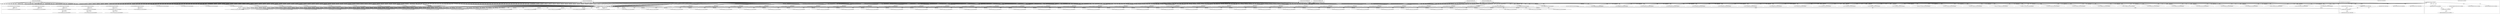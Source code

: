 digraph G {
	"10.1.80.1:59428#ServerID_OuterContainerID"->"1_fwatchdog#ServerID_cb455cab48ff"[ label="read" ];
	"1_fwatchdog#ServerID_6dcbcc88d5-4tfqr"->"10.1.80.1:60822#ServerID_OuterContainerID"[ label="RESPONSE" ];
	"10.1.80.1:60822#ServerID_OuterContainerID"->"1_fwatchdog#ServerID_6dcbcc88d5-4tfqr"[ label="GET" ];
	"10.1.80.1:59426#ServerID_OuterContainerID"->"1_fwatchdog#ServerID_cb455cab48ff"[ label="read" ];
	"10.1.80.1:60824#ServerID_OuterContainerID"->"1_fwatchdog#ServerID_6dcbcc88d5-4tfqr"[ label="GET" ];
	"1_fwatchdog#ServerID_6dcbcc88d5-4tfqr"->"10.1.80.1:60824#ServerID_OuterContainerID"[ label="RESPONSE" ];
	"10.1.80.1:51406#ServerID_OuterContainerID"->"1_fwatchdog#ServerID_667d78fb58-htqrm"[ label="GET" ];
	"1_fwatchdog#ServerID_cb455cab48ff"->"10.1.80.1:59428#ServerID_OuterContainerID"[ label="write" ];
	"1_fwatchdog#ServerID_667d78fb58-htqrm"->"10.1.80.1:51406#ServerID_OuterContainerID"[ label="RESPONSE" ];
	"10.1.80.1:51404#ServerID_OuterContainerID"->"1_fwatchdog#ServerID_667d78fb58-htqrm"[ label="GET" ];
	"1_fwatchdog#ServerID_cb455cab48ff"->"10.1.80.1:59426#ServerID_OuterContainerID"[ label="write" ];
	"1_fwatchdog#ServerID_667d78fb58-htqrm"->"10.1.80.1:51404#ServerID_OuterContainerID"[ label="RESPONSE" ];
	"10.1.80.1:59456#ServerID_OuterContainerID"->"1_fwatchdog#ServerID_76c96688d7-zxd6t"[ label="GET" ];
	"10.1.80.1:59458#ServerID_OuterContainerID"->"1_fwatchdog#ServerID_76c96688d7-zxd6t"[ label="GET" ];
	"1_fwatchdog#ServerID_76c96688d7-zxd6t"->"10.1.80.1:59458#ServerID_OuterContainerID"[ label="RESPONSE" ];
	"1_fwatchdog#ServerID_76c96688d7-zxd6t"->"10.1.80.1:59456#ServerID_OuterContainerID"[ label="RESPONSE" ];
	"10.1.80.1:59624#ServerID_OuterContainerID"->"1_fwatchdog#ServerID_446fa7743022"[ label="read" ];
	"10.1.80.1:59654#ServerID_OuterContainerID"->"1_fwatchdog#ServerID_8665dd9487-xf9d7"[ label="GET" ];
	"1_fwatchdog#ServerID_8665dd9487-xf9d7"->"10.1.80.1:59654#ServerID_OuterContainerID"[ label="RESPONSE" ];
	"10.1.80.1:59656#ServerID_OuterContainerID"->"1_fwatchdog#ServerID_8665dd9487-xf9d7"[ label="GET" ];
	"1_fwatchdog#ServerID_8665dd9487-xf9d7"->"10.1.80.1:59656#ServerID_OuterContainerID"[ label="RESPONSE" ];
	"1_fwatchdog#ServerID_446fa7743022"->"10.1.80.1:59624#ServerID_OuterContainerID"[ label="write" ];
	"10.1.80.1:59626#ServerID_OuterContainerID"->"1_fwatchdog#ServerID_446fa7743022"[ label="read" ];
	"1_fwatchdog#ServerID_446fa7743022"->"10.1.80.1:59626#ServerID_OuterContainerID"[ label="write" ];
	"10.1.80.1:60822#ServerID_OuterContainerID"->"1_fwatchdog#ServerID_7d8c847bf2c1"[ label="read" ];
	"1_fwatchdog#ServerID_7d8c847bf2c1"->"10.1.80.1:60822#ServerID_OuterContainerID"[ label="write" ];
	"10.1.80.1:60824#ServerID_OuterContainerID"->"1_fwatchdog#ServerID_7d8c847bf2c1"[ label="read" ];
	"10.1.80.1:51404#ServerID_OuterContainerID"->"1_fwatchdog#ServerID_2014126f20c6"[ label="read" ];
	"1_fwatchdog#ServerID_7d8c847bf2c1"->"10.1.80.1:60824#ServerID_OuterContainerID"[ label="write" ];
	"10.1.80.1:60844#ServerID_OuterContainerID"->"1_fwatchdog#ServerID_6dcbcc88d5-4tfqr"[ label="GET" ];
	"10.1.80.1:60845#ServerID_OuterContainerID"->"1_fwatchdog#ServerID_6dcbcc88d5-4tfqr"[ label="GET" ];
	"10.1.80.1:59484#ServerID_OuterContainerID"->"1_fwatchdog#ServerID_76c96688d7-zxd6t"[ label="GET" ];
	"1_fwatchdog#ServerID_6dcbcc88d5-4tfqr"->"10.1.80.1:60844#ServerID_OuterContainerID"[ label="RESPONSE" ];
	"1_fwatchdog#ServerID_6dcbcc88d5-4tfqr"->"10.1.80.1:60845#ServerID_OuterContainerID"[ label="RESPONSE" ];
	"10.1.80.1:51427#ServerID_OuterContainerID"->"1_fwatchdog#ServerID_667d78fb58-htqrm"[ label="GET" ];
	"10.1.80.1:51426#ServerID_OuterContainerID"->"1_fwatchdog#ServerID_667d78fb58-htqrm"[ label="GET" ];
	"1_fwatchdog#ServerID_667d78fb58-htqrm"->"10.1.80.1:51427#ServerID_OuterContainerID"[ label="RESPONSE" ];
	"1_fwatchdog#ServerID_667d78fb58-htqrm"->"10.1.80.1:51426#ServerID_OuterContainerID"[ label="RESPONSE" ];
	"10.1.80.1:59486#ServerID_OuterContainerID"->"1_fwatchdog#ServerID_76c96688d7-zxd6t"[ label="GET" ];
	"1_fwatchdog#ServerID_76c96688d7-zxd6t"->"10.1.80.1:59486#ServerID_OuterContainerID"[ label="RESPONSE" ];
	"1_fwatchdog#ServerID_76c96688d7-zxd6t"->"10.1.80.1:59484#ServerID_OuterContainerID"[ label="RESPONSE" ];
	"10.1.80.247:39830#ServerID_OuterContainerID"->"1_fwatchdog#ServerID_6dcbcc88d5-4tfqr"[ label="POST" ];
	"1_fwatchdog#ServerID_6dcbcc88d5-4tfqr"->"gateway:8080#ServerID_OuterContainerID"[ label="POST" ];
	"1_fwatchdog#ServerID_6dcbcc88d5-4tfqr"->"10.1.80.247:8080#ServerID_OuterContainerID"[ label="POST" ];
	"10.1.80.247:40750#ServerID_OuterContainerID"->"1_fwatchdog#ServerID_667d78fb58-htqrm"[ label="POST" ];
	"1_fwatchdog#ServerID_667d78fb58-htqrm"->"10.1.80.247:40750#ServerID_OuterContainerID"[ label="RESPONSE" ];
	"10.1.80.247:8080#ServerID_OuterContainerID"->"1_fwatchdog#ServerID_6dcbcc88d5-4tfqr"[ label="RESPONSE" ];
	"gateway:8080#ServerID_OuterContainerID"->"1_fwatchdog#ServerID_6dcbcc88d5-4tfqr"[ label="RESPONSE" ];
	"1_fwatchdog#ServerID_6dcbcc88d5-4tfqr"->"10.1.80.247:39830#ServerID_OuterContainerID"[ label="RESPONSE" ];
	"10.1.80.247:39830#ServerID_OuterContainerID"->"1_fwatchdog#ServerID_6dcbcc88d5-4tfqr"[ label="POST" ];
	"10.1.80.247:39852#ServerID_OuterContainerID"->"1_fwatchdog#ServerID_6dcbcc88d5-4tfqr"[ label="POST" ];
	"1_fwatchdog#ServerID_6dcbcc88d5-4tfqr"->"gateway:8080#ServerID_OuterContainerID"[ label="POST" ];
	"1_fwatchdog#ServerID_6dcbcc88d5-4tfqr"->"10.1.80.247:8080#ServerID_OuterContainerID"[ label="POST" ];
	"10.1.80.247:40750#ServerID_OuterContainerID"->"1_fwatchdog#ServerID_667d78fb58-htqrm"[ label="POST" ];
	"10.1.80.247:39868#ServerID_OuterContainerID"->"1_fwatchdog#ServerID_6dcbcc88d5-4tfqr"[ label="POST" ];
	"1_fwatchdog#ServerID_667d78fb58-htqrm"->"10.1.80.247:40750#ServerID_OuterContainerID"[ label="RESPONSE" ];
	"10.1.80.247:8080#ServerID_OuterContainerID"->"1_fwatchdog#ServerID_6dcbcc88d5-4tfqr"[ label="RESPONSE" ];
	"gateway:8080#ServerID_OuterContainerID"->"1_fwatchdog#ServerID_6dcbcc88d5-4tfqr"[ label="RESPONSE" ];
	"1_fwatchdog#ServerID_6dcbcc88d5-4tfqr"->"10.1.80.247:39830#ServerID_OuterContainerID"[ label="RESPONSE" ];
	"10.1.80.247:39830#ServerID_OuterContainerID"->"1_fwatchdog#ServerID_6dcbcc88d5-4tfqr"[ label="POST" ];
	"1_fwatchdog#ServerID_6dcbcc88d5-4tfqr"->"gateway:8080#ServerID_OuterContainerID"[ label="POST" ];
	"1_fwatchdog#ServerID_6dcbcc88d5-4tfqr"->"10.1.80.247:8080#ServerID_OuterContainerID"[ label="POST" ];
	"10.1.80.247:40750#ServerID_OuterContainerID"->"1_fwatchdog#ServerID_667d78fb58-htqrm"[ label="POST" ];
	"1_fwatchdog#ServerID_6dcbcc88d5-4tfqr"->"gateway:8080#ServerID_OuterContainerID"[ label="POST" ];
	"1_fwatchdog#ServerID_6dcbcc88d5-4tfqr"->"10.1.80.247:8080#ServerID_OuterContainerID"[ label="POST" ];
	"10.1.80.247:40798#ServerID_OuterContainerID"->"1_fwatchdog#ServerID_667d78fb58-htqrm"[ label="POST" ];
	"1_fwatchdog#ServerID_6dcbcc88d5-4tfqr"->"gateway:8080#ServerID_OuterContainerID"[ label="POST" ];
	"1_fwatchdog#ServerID_6dcbcc88d5-4tfqr"->"10.1.80.247:8080#ServerID_OuterContainerID"[ label="POST" ];
	"10.1.80.247:39904#ServerID_OuterContainerID"->"1_fwatchdog#ServerID_6dcbcc88d5-4tfqr"[ label="POST" ];
	"10.1.80.247:40814#ServerID_OuterContainerID"->"1_fwatchdog#ServerID_667d78fb58-htqrm"[ label="POST" ];
	"1_fwatchdog#ServerID_667d78fb58-htqrm"->"10.1.80.247:40750#ServerID_OuterContainerID"[ label="RESPONSE" ];
	"10.1.80.247:8080#ServerID_OuterContainerID"->"1_fwatchdog#ServerID_6dcbcc88d5-4tfqr"[ label="RESPONSE" ];
	"gateway:8080#ServerID_OuterContainerID"->"1_fwatchdog#ServerID_6dcbcc88d5-4tfqr"[ label="RESPONSE" ];
	"1_fwatchdog#ServerID_667d78fb58-htqrm"->"10.1.80.247:40798#ServerID_OuterContainerID"[ label="RESPONSE" ];
	"10.1.80.247:8080#ServerID_OuterContainerID"->"1_fwatchdog#ServerID_6dcbcc88d5-4tfqr"[ label="RESPONSE" ];
	"gateway:8080#ServerID_OuterContainerID"->"1_fwatchdog#ServerID_6dcbcc88d5-4tfqr"[ label="RESPONSE" ];
	"1_fwatchdog#ServerID_667d78fb58-htqrm"->"10.1.80.247:40814#ServerID_OuterContainerID"[ label="RESPONSE" ];
	"10.1.80.247:39914#ServerID_OuterContainerID"->"1_fwatchdog#ServerID_6dcbcc88d5-4tfqr"[ label="POST" ];
	"10.1.80.247:8080#ServerID_OuterContainerID"->"1_fwatchdog#ServerID_6dcbcc88d5-4tfqr"[ label="RESPONSE" ];
	"gateway:8080#ServerID_OuterContainerID"->"1_fwatchdog#ServerID_6dcbcc88d5-4tfqr"[ label="RESPONSE" ];
	"1_fwatchdog#ServerID_6dcbcc88d5-4tfqr"->"10.1.80.247:39852#ServerID_OuterContainerID"[ label="RESPONSE" ];
	"1_fwatchdog#ServerID_6dcbcc88d5-4tfqr"->"10.1.80.247:39868#ServerID_OuterContainerID"[ label="RESPONSE" ];
	"1_fwatchdog#ServerID_6dcbcc88d5-4tfqr"->"gateway:8080#ServerID_OuterContainerID"[ label="POST" ];
	"1_fwatchdog#ServerID_6dcbcc88d5-4tfqr"->"10.1.80.247:8080#ServerID_OuterContainerID"[ label="POST" ];
	"10.1.80.247:40814#ServerID_OuterContainerID"->"1_fwatchdog#ServerID_667d78fb58-htqrm"[ label="POST" ];
	"10.1.80.247:39868#ServerID_OuterContainerID"->"1_fwatchdog#ServerID_6dcbcc88d5-4tfqr"[ label="POST" ];
	"1_fwatchdog#ServerID_6dcbcc88d5-4tfqr"->"10.1.80.247:39830#ServerID_OuterContainerID"[ label="RESPONSE" ];
	"1_fwatchdog#ServerID_6dcbcc88d5-4tfqr"->"gateway:8080#ServerID_OuterContainerID"[ label="POST" ];
	"1_fwatchdog#ServerID_6dcbcc88d5-4tfqr"->"10.1.80.247:8080#ServerID_OuterContainerID"[ label="POST" ];
	"10.1.80.247:40798#ServerID_OuterContainerID"->"1_fwatchdog#ServerID_667d78fb58-htqrm"[ label="POST" ];
	"1_fwatchdog#ServerID_667d78fb58-htqrm"->"10.1.80.247:40798#ServerID_OuterContainerID"[ label="RESPONSE" ];
	"10.1.80.247:8080#ServerID_OuterContainerID"->"1_fwatchdog#ServerID_6dcbcc88d5-4tfqr"[ label="RESPONSE" ];
	"gateway:8080#ServerID_OuterContainerID"->"1_fwatchdog#ServerID_6dcbcc88d5-4tfqr"[ label="RESPONSE" ];
	"1_fwatchdog#ServerID_667d78fb58-htqrm"->"10.1.80.247:40814#ServerID_OuterContainerID"[ label="RESPONSE" ];
	"10.1.80.247:8080#ServerID_OuterContainerID"->"1_fwatchdog#ServerID_6dcbcc88d5-4tfqr"[ label="RESPONSE" ];
	"gateway:8080#ServerID_OuterContainerID"->"1_fwatchdog#ServerID_6dcbcc88d5-4tfqr"[ label="RESPONSE" ];
	"10.1.80.247:39830#ServerID_OuterContainerID"->"1_fwatchdog#ServerID_6dcbcc88d5-4tfqr"[ label="POST" ];
	"1_fwatchdog#ServerID_6dcbcc88d5-4tfqr"->"gateway:8080#ServerID_OuterContainerID"[ label="POST" ];
	"1_fwatchdog#ServerID_6dcbcc88d5-4tfqr"->"10.1.80.247:8080#ServerID_OuterContainerID"[ label="POST" ];
	"10.1.80.1:51406#ServerID_OuterContainerID"->"1_fwatchdog#ServerID_2014126f20c6"[ label="read" ];
	"1_fwatchdog#ServerID_2014126f20c6"->"10.1.80.1:51406#ServerID_OuterContainerID"[ label="write" ];
	"1_fwatchdog#ServerID_2014126f20c6"->"10.1.80.1:51404#ServerID_OuterContainerID"[ label="write" ];
	"10.1.80.1:59456#ServerID_OuterContainerID"->"1_fwatchdog#ServerID_cb455cab48ff"[ label="read" ];
	"10.1.80.1:59458#ServerID_OuterContainerID"->"1_fwatchdog#ServerID_cb455cab48ff"[ label="read" ];
	"1_fwatchdog#ServerID_cb455cab48ff"->"10.1.80.1:59458#ServerID_OuterContainerID"[ label="write" ];
	"10.1.80.1:59656#ServerID_OuterContainerID"->"1_fwatchdog#ServerID_446fa7743022"[ label="read" ];
	"1_fwatchdog#ServerID_cb455cab48ff"->"10.1.80.1:59456#ServerID_OuterContainerID"[ label="write" ];
	"10.1.80.1:59654#ServerID_OuterContainerID"->"1_fwatchdog#ServerID_446fa7743022"[ label="read" ];
	"1_fwatchdog#ServerID_446fa7743022"->"10.1.80.1:59654#ServerID_OuterContainerID"[ label="write" ];
	"1_fwatchdog#ServerID_446fa7743022"->"10.1.80.1:59656#ServerID_OuterContainerID"[ label="write" ];
	"10.1.80.1:60844#ServerID_OuterContainerID"->"1_fwatchdog#ServerID_7d8c847bf2c1"[ label="read" ];
	"1_fwatchdog#ServerID_7d8c847bf2c1"->"10.1.80.1:60844#ServerID_OuterContainerID"[ label="write" ];
	"10.1.80.1:60845#ServerID_OuterContainerID"->"1_fwatchdog#ServerID_7d8c847bf2c1"[ label="read" ];
	"1_fwatchdog#ServerID_7d8c847bf2c1"->"10.1.80.1:60845#ServerID_OuterContainerID"[ label="write" ];
	"10.1.80.1:51427#ServerID_OuterContainerID"->"1_fwatchdog#ServerID_2014126f20c6"[ label="read" ];
	"1_fwatchdog#ServerID_2014126f20c6"->"10.1.80.1:51427#ServerID_OuterContainerID"[ label="write" ];
	"10.1.80.247:40814#ServerID_OuterContainerID"->"1_fwatchdog#ServerID_667d78fb58-htqrm"[ label="POST" ];
	"10.1.80.247:39852#ServerID_OuterContainerID"->"1_fwatchdog#ServerID_6dcbcc88d5-4tfqr"[ label="POST" ];
	"1_fwatchdog#ServerID_6dcbcc88d5-4tfqr"->"10.1.80.247:39914#ServerID_OuterContainerID"[ label="RESPONSE" ];
	"1_fwatchdog#ServerID_6dcbcc88d5-4tfqr"->"10.1.80.247:39904#ServerID_OuterContainerID"[ label="RESPONSE" ];
	"10.1.80.1:51426#ServerID_OuterContainerID"->"1_fwatchdog#ServerID_2014126f20c6"[ label="read" ];
	"1_fwatchdog#ServerID_667d78fb58-htqrm"->"10.1.80.247:40814#ServerID_OuterContainerID"[ label="RESPONSE" ];
	"10.1.80.247:8080#ServerID_OuterContainerID"->"1_fwatchdog#ServerID_6dcbcc88d5-4tfqr"[ label="RESPONSE" ];
	"gateway:8080#ServerID_OuterContainerID"->"1_fwatchdog#ServerID_6dcbcc88d5-4tfqr"[ label="RESPONSE" ];
	"1_fwatchdog#ServerID_6dcbcc88d5-4tfqr"->"gateway:8080#ServerID_OuterContainerID"[ label="POST" ];
	"1_fwatchdog#ServerID_6dcbcc88d5-4tfqr"->"10.1.80.247:8080#ServerID_OuterContainerID"[ label="POST" ];
	"1_fwatchdog#ServerID_2014126f20c6"->"10.1.80.1:51426#ServerID_OuterContainerID"[ label="write" ];
	"10.1.80.247:40814#ServerID_OuterContainerID"->"1_fwatchdog#ServerID_667d78fb58-htqrm"[ label="POST" ];
	"1_fwatchdog#ServerID_6dcbcc88d5-4tfqr"->"10.1.80.247:39868#ServerID_OuterContainerID"[ label="RESPONSE" ];
	"10.1.80.247:39868#ServerID_OuterContainerID"->"1_fwatchdog#ServerID_6dcbcc88d5-4tfqr"[ label="POST" ];
	"10.1.80.1:59808#ServerID_OuterContainerID"->"1_fwatchdog#ServerID_8665dd9487-xf9d7"[ label="GET" ];
	"10.1.80.1:59806#ServerID_OuterContainerID"->"1_fwatchdog#ServerID_8665dd9487-xf9d7"[ label="GET" ];
	"1_fwatchdog#ServerID_6dcbcc88d5-4tfqr"->"gateway:8080#ServerID_OuterContainerID"[ label="POST" ];
	"1_fwatchdog#ServerID_6dcbcc88d5-4tfqr"->"10.1.80.247:8080#ServerID_OuterContainerID"[ label="POST" ];
	"10.1.80.247:40798#ServerID_OuterContainerID"->"1_fwatchdog#ServerID_667d78fb58-htqrm"[ label="POST" ];
	"10.1.80.1:59486#ServerID_OuterContainerID"->"1_fwatchdog#ServerID_cb455cab48ff"[ label="read" ];
	"1_fwatchdog#ServerID_8665dd9487-xf9d7"->"10.1.80.1:59808#ServerID_OuterContainerID"[ label="RESPONSE" ];
	"1_fwatchdog#ServerID_cb455cab48ff"->"10.1.80.1:59486#ServerID_OuterContainerID"[ label="write" ];
	"10.1.80.1:59484#ServerID_OuterContainerID"->"1_fwatchdog#ServerID_cb455cab48ff"[ label="read" ];
	"1_fwatchdog#ServerID_cb455cab48ff"->"10.1.80.1:59484#ServerID_OuterContainerID"[ label="write" ];
	"10.1.80.247:39904#ServerID_OuterContainerID"->"1_fwatchdog#ServerID_6dcbcc88d5-4tfqr"[ label="POST" ];
	"1_fwatchdog#ServerID_667d78fb58-htqrm"->"10.1.80.247:40798#ServerID_OuterContainerID"[ label="RESPONSE" ];
	"10.1.80.247:8080#ServerID_OuterContainerID"->"1_fwatchdog#ServerID_6dcbcc88d5-4tfqr"[ label="RESPONSE" ];
	"gateway:8080#ServerID_OuterContainerID"->"1_fwatchdog#ServerID_6dcbcc88d5-4tfqr"[ label="RESPONSE" ];
	"1_fwatchdog#ServerID_667d78fb58-htqrm"->"10.1.80.247:40814#ServerID_OuterContainerID"[ label="RESPONSE" ];
	"10.1.80.247:8080#ServerID_OuterContainerID"->"1_fwatchdog#ServerID_6dcbcc88d5-4tfqr"[ label="RESPONSE" ];
	"10.1.80.247:39830#ServerID_OuterContainerID"->"1_fwatchdog#ServerID_7d8c847bf2c1"[ label="read" ];
	"1_fwatchdog#ServerID_7d8c847bf2c1"->"pipe:[339148523]#ServerID_7d8c847bf2c1"[ label="write" ];
	"1_fwatchdog#ServerID_7d8c847bf2c1"->"localhost:3000#ServerID_7d8c847bf2c1"[ label="connect" ];
	"localhost:3000#ServerID_7d8c847bf2c1"->"1_fwatchdog#ServerID_7d8c847bf2c1"[ label="read" ];
	"gateway:8080#ServerID_OuterContainerID"->"1_fwatchdog#ServerID_6dcbcc88d5-4tfqr"[ label="RESPONSE" ];
	"1_fwatchdog#ServerID_7d8c847bf2c1"->"localhost:3000#ServerID_7d8c847bf2c1"[ label="write" ];
	"10.1.80.247:39914#ServerID_OuterContainerID"->"1_fwatchdog#ServerID_6dcbcc88d5-4tfqr"[ label="POST" ];
	"1_fwatchdog#ServerID_8665dd9487-xf9d7"->"10.1.80.1:59806#ServerID_OuterContainerID"[ label="RESPONSE" ];
	"1_fwatchdog#ServerID_6dcbcc88d5-4tfqr"->"gateway:8080#ServerID_OuterContainerID"[ label="POST" ];
	"1_fwatchdog#ServerID_6dcbcc88d5-4tfqr"->"10.1.80.247:8080#ServerID_OuterContainerID"[ label="POST" ];
	"10.1.80.247:40814#ServerID_OuterContainerID"->"1_fwatchdog#ServerID_667d78fb58-htqrm"[ label="POST" ];
	"1_fwatchdog#ServerID_6dcbcc88d5-4tfqr"->"10.1.80.247:39852#ServerID_OuterContainerID"[ label="RESPONSE" ];
	"1_fwatchdog#ServerID_6dcbcc88d5-4tfqr"->"10.1.80.247:39830#ServerID_OuterContainerID"[ label="RESPONSE" ];
	"1_fwatchdog#ServerID_6dcbcc88d5-4tfqr"->"gateway:8080#ServerID_OuterContainerID"[ label="POST" ];
	"localhost:3000#ServerID_7d8c847bf2c1"->"11_node#ServerID_7d8c847bf2c1"[ label="read" ];
	"11_node#ServerID_7d8c847bf2c1"->"pipe:[339149427]#ServerID_7d8c847bf2c1"[ label="write" ];
	"1_fwatchdog#ServerID_6dcbcc88d5-4tfqr"->"10.1.80.247:8080#ServerID_OuterContainerID"[ label="POST" ];
	"/etc/hosts#ServerID_7d8c847bf2c1"->"11_node#ServerID_7d8c847bf2c1"[ label="read" ];
	"/etc/resolv.conf#ServerID_7d8c847bf2c1"->"11_node#ServerID_7d8c847bf2c1"[ label="read" ];
	"11_node#ServerID_7d8c847bf2c1"->"10.152.183.10:53#ServerID_OuterContainerID"[ label="sendto" ];
	"10.1.80.247:40798#ServerID_OuterContainerID"->"1_fwatchdog#ServerID_667d78fb58-htqrm"[ label="POST" ];
	"1_fwatchdog#ServerID_667d78fb58-htqrm"->"10.1.80.247:40814#ServerID_OuterContainerID"[ label="RESPONSE" ];
	"10.1.80.247:39852#ServerID_OuterContainerID"->"1_fwatchdog#ServerID_6dcbcc88d5-4tfqr"[ label="POST" ];
	"10.152.183.10:53#ServerID_OuterContainerID"->"11_node#ServerID_7d8c847bf2c1"[ label="recvfrom" ];
	"10.1.80.247:8080#ServerID_OuterContainerID"->"1_fwatchdog#ServerID_6dcbcc88d5-4tfqr"[ label="RESPONSE" ];
	"gateway:8080#ServerID_OuterContainerID"->"1_fwatchdog#ServerID_6dcbcc88d5-4tfqr"[ label="RESPONSE" ];
	"1_fwatchdog#ServerID_667d78fb58-htqrm"->"10.1.80.247:40798#ServerID_OuterContainerID"[ label="RESPONSE" ];
	"10.1.80.247:8080#ServerID_OuterContainerID"->"1_fwatchdog#ServerID_6dcbcc88d5-4tfqr"[ label="RESPONSE" ];
	"gateway:8080#ServerID_OuterContainerID"->"1_fwatchdog#ServerID_6dcbcc88d5-4tfqr"[ label="RESPONSE" ];
	"10.1.80.247:39830#ServerID_OuterContainerID"->"1_fwatchdog#ServerID_6dcbcc88d5-4tfqr"[ label="POST" ];
	"1_fwatchdog#ServerID_6dcbcc88d5-4tfqr"->"10.1.80.247:39868#ServerID_OuterContainerID"[ label="RESPONSE" ];
	"10.1.80.247:39868#ServerID_OuterContainerID"->"1_fwatchdog#ServerID_6dcbcc88d5-4tfqr"[ label="POST" ];
	"10.1.80.247:39996#ServerID_OuterContainerID"->"1_fwatchdog#ServerID_6dcbcc88d5-4tfqr"[ label="POST" ];
	"1_fwatchdog#ServerID_6dcbcc88d5-4tfqr"->"10.1.80.247:39904#ServerID_OuterContainerID"[ label="RESPONSE" ];
	"1_fwatchdog#ServerID_6dcbcc88d5-4tfqr"->"gateway:8080#ServerID_OuterContainerID"[ label="POST" ];
	"1_fwatchdog#ServerID_6dcbcc88d5-4tfqr"->"10.1.80.247:8080#ServerID_OuterContainerID"[ label="POST" ];
	"1_fwatchdog#ServerID_6dcbcc88d5-4tfqr"->"gateway:8080#ServerID_OuterContainerID"[ label="POST" ];
	"10.1.80.247:40798#ServerID_OuterContainerID"->"1_fwatchdog#ServerID_667d78fb58-htqrm"[ label="POST" ];
	"1_fwatchdog#ServerID_6dcbcc88d5-4tfqr"->"10.1.80.247:8080#ServerID_OuterContainerID"[ label="POST" ];
	"10.1.80.247:40814#ServerID_OuterContainerID"->"1_fwatchdog#ServerID_667d78fb58-htqrm"[ label="POST" ];
	"10.1.80.247:39904#ServerID_OuterContainerID"->"1_fwatchdog#ServerID_6dcbcc88d5-4tfqr"[ label="POST" ];
	"1_fwatchdog#ServerID_667d78fb58-htqrm"->"10.1.80.247:40798#ServerID_OuterContainerID"[ label="RESPONSE" ];
	"10.1.80.247:8080#ServerID_OuterContainerID"->"1_fwatchdog#ServerID_6dcbcc88d5-4tfqr"[ label="RESPONSE" ];
	"11_node#ServerID_7d8c847bf2c1"->"gateway:8080#ServerID_OuterContainerID"[ label="connect" ];
	"gateway:8080#ServerID_OuterContainerID"->"1_fwatchdog#ServerID_6dcbcc88d5-4tfqr"[ label="RESPONSE" ];
	"10.1.80.247:40750#ServerID_OuterContainerID"->"1_fwatchdog#ServerID_2014126f20c6"[ label="read" ];
	"1_fwatchdog#ServerID_667d78fb58-htqrm"->"10.1.80.247:40814#ServerID_OuterContainerID"[ label="RESPONSE" ];
	"1_fwatchdog#ServerID_2014126f20c6"->"pipe:[339148398]#ServerID_2014126f20c6"[ label="write" ];
	"10.1.80.247:8080#ServerID_OuterContainerID"->"1_fwatchdog#ServerID_6dcbcc88d5-4tfqr"[ label="RESPONSE" ];
	"1_fwatchdog#ServerID_2014126f20c6"->"localhost:3000#ServerID_2014126f20c6"[ label="connect" ];
	"gateway:8080#ServerID_OuterContainerID"->"1_fwatchdog#ServerID_6dcbcc88d5-4tfqr"[ label="RESPONSE" ];
	"10.1.80.247:40016#ServerID_OuterContainerID"->"1_fwatchdog#ServerID_6dcbcc88d5-4tfqr"[ label="POST" ];
	"1_fwatchdog#ServerID_6dcbcc88d5-4tfqr"->"gateway:8080#ServerID_OuterContainerID"[ label="POST" ];
	"1_fwatchdog#ServerID_6dcbcc88d5-4tfqr"->"10.1.80.247:8080#ServerID_OuterContainerID"[ label="POST" ];
	"10.1.80.247:40814#ServerID_OuterContainerID"->"1_fwatchdog#ServerID_667d78fb58-htqrm"[ label="POST" ];
	"1_fwatchdog#ServerID_667d78fb58-htqrm"->"10.1.80.247:40814#ServerID_OuterContainerID"[ label="RESPONSE" ];
	"10.1.80.247:8080#ServerID_OuterContainerID"->"1_fwatchdog#ServerID_6dcbcc88d5-4tfqr"[ label="RESPONSE" ];
	"gateway:8080#ServerID_OuterContainerID"->"1_fwatchdog#ServerID_6dcbcc88d5-4tfqr"[ label="RESPONSE" ];
	"10.1.80.247:40028#ServerID_OuterContainerID"->"1_fwatchdog#ServerID_6dcbcc88d5-4tfqr"[ label="POST" ];
	"1_fwatchdog#ServerID_6dcbcc88d5-4tfqr"->"gateway:8080#ServerID_OuterContainerID"[ label="POST" ];
	"1_fwatchdog#ServerID_6dcbcc88d5-4tfqr"->"10.1.80.247:8080#ServerID_OuterContainerID"[ label="POST" ];
	"1_fwatchdog#ServerID_6dcbcc88d5-4tfqr"->"10.1.80.247:39852#ServerID_OuterContainerID"[ label="RESPONSE" ];
	"1_fwatchdog#ServerID_6dcbcc88d5-4tfqr"->"10.1.80.247:39914#ServerID_OuterContainerID"[ label="RESPONSE" ];
	"1_fwatchdog#ServerID_6dcbcc88d5-4tfqr"->"gateway:8080#ServerID_OuterContainerID"[ label="POST" ];
	"1_fwatchdog#ServerID_6dcbcc88d5-4tfqr"->"10.1.80.247:8080#ServerID_OuterContainerID"[ label="POST" ];
	"localhost:3000#ServerID_2014126f20c6"->"1_fwatchdog#ServerID_2014126f20c6"[ label="read" ];
	"10.1.80.247:40814#ServerID_OuterContainerID"->"1_fwatchdog#ServerID_667d78fb58-htqrm"[ label="POST" ];
	"10.1.80.247:40798#ServerID_OuterContainerID"->"1_fwatchdog#ServerID_667d78fb58-htqrm"[ label="POST" ];
	"10.1.80.247:39852#ServerID_OuterContainerID"->"1_fwatchdog#ServerID_6dcbcc88d5-4tfqr"[ label="POST" ];
	"1_fwatchdog#ServerID_667d78fb58-htqrm"->"10.1.80.247:40814#ServerID_OuterContainerID"[ label="RESPONSE" ];
	"10.1.80.247:8080#ServerID_OuterContainerID"->"1_fwatchdog#ServerID_6dcbcc88d5-4tfqr"[ label="RESPONSE" ];
	"gateway:8080#ServerID_OuterContainerID"->"1_fwatchdog#ServerID_6dcbcc88d5-4tfqr"[ label="RESPONSE" ];
	"1_fwatchdog#ServerID_6dcbcc88d5-4tfqr"->"10.1.80.247:39830#ServerID_OuterContainerID"[ label="RESPONSE" ];
	"1_fwatchdog#ServerID_2014126f20c6"->"localhost:3000#ServerID_2014126f20c6"[ label="write" ];
	"10.1.80.247:39830#ServerID_OuterContainerID"->"1_fwatchdog#ServerID_6dcbcc88d5-4tfqr"[ label="POST" ];
	"1_fwatchdog#ServerID_667d78fb58-htqrm"->"10.1.80.247:40798#ServerID_OuterContainerID"[ label="RESPONSE" ];
	"10.1.80.247:8080#ServerID_OuterContainerID"->"1_fwatchdog#ServerID_6dcbcc88d5-4tfqr"[ label="RESPONSE" ];
	"gateway:8080#ServerID_OuterContainerID"->"1_fwatchdog#ServerID_6dcbcc88d5-4tfqr"[ label="RESPONSE" ];
	"1_fwatchdog#ServerID_6dcbcc88d5-4tfqr"->"gateway:8080#ServerID_OuterContainerID"[ label="POST" ];
	"1_fwatchdog#ServerID_6dcbcc88d5-4tfqr"->"10.1.80.247:8080#ServerID_OuterContainerID"[ label="POST" ];
	"10.1.80.247:40798#ServerID_OuterContainerID"->"1_fwatchdog#ServerID_667d78fb58-htqrm"[ label="POST" ];
	"1_fwatchdog#ServerID_6dcbcc88d5-4tfqr"->"10.1.80.247:39904#ServerID_OuterContainerID"[ label="RESPONSE" ];
	"10.1.80.247:39904#ServerID_OuterContainerID"->"1_fwatchdog#ServerID_6dcbcc88d5-4tfqr"[ label="POST" ];
	"1_fwatchdog#ServerID_6dcbcc88d5-4tfqr"->"gateway:8080#ServerID_OuterContainerID"[ label="POST" ];
	"1_fwatchdog#ServerID_6dcbcc88d5-4tfqr"->"10.1.80.247:8080#ServerID_OuterContainerID"[ label="POST" ];
	"1_fwatchdog#ServerID_6dcbcc88d5-4tfqr"->"gateway:8080#ServerID_OuterContainerID"[ label="POST" ];
	"1_fwatchdog#ServerID_6dcbcc88d5-4tfqr"->"10.1.80.247:8080#ServerID_OuterContainerID"[ label="POST" ];
	"10.1.80.247:40814#ServerID_OuterContainerID"->"1_fwatchdog#ServerID_667d78fb58-htqrm"[ label="POST" ];
	"10.1.80.247:40972#ServerID_OuterContainerID"->"1_fwatchdog#ServerID_667d78fb58-htqrm"[ label="POST" ];
	"1_fwatchdog#ServerID_667d78fb58-htqrm"->"10.1.80.247:40798#ServerID_OuterContainerID"[ label="RESPONSE" ];
	"10.1.80.247:8080#ServerID_OuterContainerID"->"1_fwatchdog#ServerID_6dcbcc88d5-4tfqr"[ label="RESPONSE" ];
	"gateway:8080#ServerID_OuterContainerID"->"1_fwatchdog#ServerID_6dcbcc88d5-4tfqr"[ label="RESPONSE" ];
	"1_fwatchdog#ServerID_6dcbcc88d5-4tfqr"->"10.1.80.247:39868#ServerID_OuterContainerID"[ label="RESPONSE" ];
	"1_fwatchdog#ServerID_6dcbcc88d5-4tfqr"->"gateway:8080#ServerID_OuterContainerID"[ label="POST" ];
	"1_fwatchdog#ServerID_6dcbcc88d5-4tfqr"->"gateway:8080#ServerID_OuterContainerID"[ label="POST" ];
	"1_fwatchdog#ServerID_6dcbcc88d5-4tfqr"->"10.1.80.247:8080#ServerID_OuterContainerID"[ label="POST" ];
	"1_fwatchdog#ServerID_6dcbcc88d5-4tfqr"->"10.1.80.247:8080#ServerID_OuterContainerID"[ label="POST" ];
	"10.1.80.247:39868#ServerID_OuterContainerID"->"1_fwatchdog#ServerID_6dcbcc88d5-4tfqr"[ label="POST" ];
	"1_fwatchdog#ServerID_6dcbcc88d5-4tfqr"->"gateway:8080#ServerID_OuterContainerID"[ label="POST" ];
	"1_fwatchdog#ServerID_6dcbcc88d5-4tfqr"->"10.1.80.247:8080#ServerID_OuterContainerID"[ label="POST" ];
	"10.1.80.247:40798#ServerID_OuterContainerID"->"1_fwatchdog#ServerID_667d78fb58-htqrm"[ label="POST" ];
	"1_fwatchdog#ServerID_6dcbcc88d5-4tfqr"->"10.1.80.247:39996#ServerID_OuterContainerID"[ label="RESPONSE" ];
	"10.1.80.247:40990#ServerID_OuterContainerID"->"1_fwatchdog#ServerID_667d78fb58-htqrm"[ label="POST" ];
	"10.1.80.247:40994#ServerID_OuterContainerID"->"1_fwatchdog#ServerID_667d78fb58-htqrm"[ label="POST" ];
	"10.1.80.247:39996#ServerID_OuterContainerID"->"1_fwatchdog#ServerID_6dcbcc88d5-4tfqr"[ label="POST" ];
	"1_fwatchdog#ServerID_667d78fb58-htqrm"->"10.1.80.247:40972#ServerID_OuterContainerID"[ label="RESPONSE" ];
	"10.1.80.247:8080#ServerID_OuterContainerID"->"1_fwatchdog#ServerID_6dcbcc88d5-4tfqr"[ label="RESPONSE" ];
	"gateway:8080#ServerID_OuterContainerID"->"1_fwatchdog#ServerID_6dcbcc88d5-4tfqr"[ label="RESPONSE" ];
	"10.1.80.247:8080#ServerID_OuterContainerID"->"1_fwatchdog#ServerID_6dcbcc88d5-4tfqr"[ label="RESPONSE" ];
	"1_fwatchdog#ServerID_667d78fb58-htqrm"->"10.1.80.247:40814#ServerID_OuterContainerID"[ label="RESPONSE" ];
	"gateway:8080#ServerID_OuterContainerID"->"1_fwatchdog#ServerID_6dcbcc88d5-4tfqr"[ label="RESPONSE" ];
	"1_fwatchdog#ServerID_667d78fb58-htqrm"->"10.1.80.247:40798#ServerID_OuterContainerID"[ label="RESPONSE" ];
	"10.1.80.247:8080#ServerID_OuterContainerID"->"1_fwatchdog#ServerID_6dcbcc88d5-4tfqr"[ label="RESPONSE" ];
	"gateway:8080#ServerID_OuterContainerID"->"1_fwatchdog#ServerID_6dcbcc88d5-4tfqr"[ label="RESPONSE" ];
	"10.1.80.247:39914#ServerID_OuterContainerID"->"1_fwatchdog#ServerID_6dcbcc88d5-4tfqr"[ label="POST" ];
	"1_fwatchdog#ServerID_667d78fb58-htqrm"->"10.1.80.247:40990#ServerID_OuterContainerID"[ label="RESPONSE" ];
	"1_fwatchdog#ServerID_667d78fb58-htqrm"->"10.1.80.247:40994#ServerID_OuterContainerID"[ label="RESPONSE" ];
	"10.1.80.247:8080#ServerID_OuterContainerID"->"1_fwatchdog#ServerID_6dcbcc88d5-4tfqr"[ label="RESPONSE" ];
	"gateway:8080#ServerID_OuterContainerID"->"1_fwatchdog#ServerID_6dcbcc88d5-4tfqr"[ label="RESPONSE" ];
	"10.1.80.247:8080#ServerID_OuterContainerID"->"1_fwatchdog#ServerID_6dcbcc88d5-4tfqr"[ label="RESPONSE" ];
	"gateway:8080#ServerID_OuterContainerID"->"1_fwatchdog#ServerID_6dcbcc88d5-4tfqr"[ label="RESPONSE" ];
	"1_fwatchdog#ServerID_6dcbcc88d5-4tfqr"->"10.1.80.247:40016#ServerID_OuterContainerID"[ label="RESPONSE" ];
	"1_fwatchdog#ServerID_6dcbcc88d5-4tfqr"->"10.1.80.247:40028#ServerID_OuterContainerID"[ label="RESPONSE" ];
	"1_fwatchdog#ServerID_6dcbcc88d5-4tfqr"->"10.1.80.247:39852#ServerID_OuterContainerID"[ label="RESPONSE" ];
	"10.1.80.247:40016#ServerID_OuterContainerID"->"1_fwatchdog#ServerID_6dcbcc88d5-4tfqr"[ label="POST" ];
	"10.1.80.247:39852#ServerID_OuterContainerID"->"1_fwatchdog#ServerID_6dcbcc88d5-4tfqr"[ label="POST" ];
	"10.1.80.247:40028#ServerID_OuterContainerID"->"1_fwatchdog#ServerID_6dcbcc88d5-4tfqr"[ label="POST" ];
	"1_fwatchdog#ServerID_6dcbcc88d5-4tfqr"->"10.1.80.247:39830#ServerID_OuterContainerID"[ label="RESPONSE" ];
	"1_fwatchdog#ServerID_6dcbcc88d5-4tfqr"->"10.1.80.247:39904#ServerID_OuterContainerID"[ label="RESPONSE" ];
	"10.1.80.247:39904#ServerID_OuterContainerID"->"1_fwatchdog#ServerID_6dcbcc88d5-4tfqr"[ label="POST" ];
	"1_fwatchdog#ServerID_6dcbcc88d5-4tfqr"->"gateway:8080#ServerID_OuterContainerID"[ label="POST" ];
	"1_fwatchdog#ServerID_6dcbcc88d5-4tfqr"->"10.1.80.247:8080#ServerID_OuterContainerID"[ label="POST" ];
	"10.1.80.247:40990#ServerID_OuterContainerID"->"1_fwatchdog#ServerID_667d78fb58-htqrm"[ label="POST" ];
	"1_fwatchdog#ServerID_6dcbcc88d5-4tfqr"->"gateway:8080#ServerID_OuterContainerID"[ label="POST" ];
	"1_fwatchdog#ServerID_6dcbcc88d5-4tfqr"->"10.1.80.247:8080#ServerID_OuterContainerID"[ label="POST" ];
	"10.1.80.247:40994#ServerID_OuterContainerID"->"1_fwatchdog#ServerID_667d78fb58-htqrm"[ label="POST" ];
	"10.1.80.247:39830#ServerID_OuterContainerID"->"1_fwatchdog#ServerID_6dcbcc88d5-4tfqr"[ label="POST" ];
	"1_fwatchdog#ServerID_667d78fb58-htqrm"->"10.1.80.247:40990#ServerID_OuterContainerID"[ label="RESPONSE" ];
	"10.1.80.247:8080#ServerID_OuterContainerID"->"1_fwatchdog#ServerID_6dcbcc88d5-4tfqr"[ label="RESPONSE" ];
	"gateway:8080#ServerID_OuterContainerID"->"1_fwatchdog#ServerID_6dcbcc88d5-4tfqr"[ label="RESPONSE" ];
	"1_fwatchdog#ServerID_6dcbcc88d5-4tfqr"->"gateway:8080#ServerID_OuterContainerID"[ label="POST" ];
	"1_fwatchdog#ServerID_6dcbcc88d5-4tfqr"->"10.1.80.247:8080#ServerID_OuterContainerID"[ label="POST" ];
	"10.1.80.247:40990#ServerID_OuterContainerID"->"1_fwatchdog#ServerID_667d78fb58-htqrm"[ label="POST" ];
	"1_fwatchdog#ServerID_667d78fb58-htqrm"->"10.1.80.247:40994#ServerID_OuterContainerID"[ label="RESPONSE" ];
	"10.1.80.247:8080#ServerID_OuterContainerID"->"1_fwatchdog#ServerID_6dcbcc88d5-4tfqr"[ label="RESPONSE" ];
	"gateway:8080#ServerID_OuterContainerID"->"1_fwatchdog#ServerID_6dcbcc88d5-4tfqr"[ label="RESPONSE" ];
	"1_fwatchdog#ServerID_6dcbcc88d5-4tfqr"->"gateway:8080#ServerID_OuterContainerID"[ label="POST" ];
	"1_fwatchdog#ServerID_6dcbcc88d5-4tfqr"->"10.1.80.247:8080#ServerID_OuterContainerID"[ label="POST" ];
	"10.1.80.247:40994#ServerID_OuterContainerID"->"1_fwatchdog#ServerID_667d78fb58-htqrm"[ label="POST" ];
	"10.1.80.247:40136#ServerID_OuterContainerID"->"1_fwatchdog#ServerID_6dcbcc88d5-4tfqr"[ label="POST" ];
	"1_fwatchdog#ServerID_667d78fb58-htqrm"->"10.1.80.247:40990#ServerID_OuterContainerID"[ label="RESPONSE" ];
	"10.1.80.247:8080#ServerID_OuterContainerID"->"1_fwatchdog#ServerID_6dcbcc88d5-4tfqr"[ label="RESPONSE" ];
	"gateway:8080#ServerID_OuterContainerID"->"1_fwatchdog#ServerID_6dcbcc88d5-4tfqr"[ label="RESPONSE" ];
	"1_fwatchdog#ServerID_6dcbcc88d5-4tfqr"->"gateway:8080#ServerID_OuterContainerID"[ label="POST" ];
	"1_fwatchdog#ServerID_6dcbcc88d5-4tfqr"->"10.1.80.247:8080#ServerID_OuterContainerID"[ label="POST" ];
	"10.1.80.247:40990#ServerID_OuterContainerID"->"1_fwatchdog#ServerID_667d78fb58-htqrm"[ label="POST" ];
	"10.1.80.247:40146#ServerID_OuterContainerID"->"1_fwatchdog#ServerID_6dcbcc88d5-4tfqr"[ label="POST" ];
	"1_fwatchdog#ServerID_6dcbcc88d5-4tfqr"->"10.1.80.247:39996#ServerID_OuterContainerID"[ label="RESPONSE" ];
	"10.1.80.247:39996#ServerID_OuterContainerID"->"1_fwatchdog#ServerID_6dcbcc88d5-4tfqr"[ label="POST" ];
	"1_fwatchdog#ServerID_667d78fb58-htqrm"->"10.1.80.247:40994#ServerID_OuterContainerID"[ label="RESPONSE" ];
	"10.1.80.247:8080#ServerID_OuterContainerID"->"1_fwatchdog#ServerID_6dcbcc88d5-4tfqr"[ label="RESPONSE" ];
	"gateway:8080#ServerID_OuterContainerID"->"1_fwatchdog#ServerID_6dcbcc88d5-4tfqr"[ label="RESPONSE" ];
	"10.1.80.247:40162#ServerID_OuterContainerID"->"1_fwatchdog#ServerID_6dcbcc88d5-4tfqr"[ label="POST" ];
	"1_fwatchdog#ServerID_667d78fb58-htqrm"->"10.1.80.247:40990#ServerID_OuterContainerID"[ label="RESPONSE" ];
	"10.1.80.247:8080#ServerID_OuterContainerID"->"1_fwatchdog#ServerID_6dcbcc88d5-4tfqr"[ label="RESPONSE" ];
	"gateway:8080#ServerID_OuterContainerID"->"1_fwatchdog#ServerID_6dcbcc88d5-4tfqr"[ label="RESPONSE" ];
	"1_fwatchdog#ServerID_6dcbcc88d5-4tfqr"->"gateway:8080#ServerID_OuterContainerID"[ label="POST" ];
	"10.1.80.247:40990#ServerID_OuterContainerID"->"1_fwatchdog#ServerID_667d78fb58-htqrm"[ label="POST" ];
	"1_fwatchdog#ServerID_6dcbcc88d5-4tfqr"->"10.1.80.247:8080#ServerID_OuterContainerID"[ label="POST" ];
	"10.1.80.247:40174#ServerID_OuterContainerID"->"1_fwatchdog#ServerID_6dcbcc88d5-4tfqr"[ label="POST" ];
	"1_fwatchdog#ServerID_6dcbcc88d5-4tfqr"->"10.1.80.247:39868#ServerID_OuterContainerID"[ label="RESPONSE" ];
	"localhost:3000#ServerID_2014126f20c6"->"11_node#ServerID_2014126f20c6"[ label="read" ];
	"10.1.80.247:39868#ServerID_OuterContainerID"->"1_fwatchdog#ServerID_6dcbcc88d5-4tfqr"[ label="POST" ];
	"1_fwatchdog#ServerID_6dcbcc88d5-4tfqr"->"10.1.80.247:40016#ServerID_OuterContainerID"[ label="RESPONSE" ];
	"1_fwatchdog#ServerID_667d78fb58-htqrm"->"10.1.80.247:40990#ServerID_OuterContainerID"[ label="RESPONSE" ];
	"11_node#ServerID_2014126f20c6"->"pipe:[339148506]#ServerID_2014126f20c6"[ label="write" ];
	"10.1.80.247:8080#ServerID_OuterContainerID"->"1_fwatchdog#ServerID_6dcbcc88d5-4tfqr"[ label="RESPONSE" ];
	"gateway:8080#ServerID_OuterContainerID"->"1_fwatchdog#ServerID_6dcbcc88d5-4tfqr"[ label="RESPONSE" ];
	"10.1.80.247:40016#ServerID_OuterContainerID"->"1_fwatchdog#ServerID_6dcbcc88d5-4tfqr"[ label="POST" ];
	"1_fwatchdog#ServerID_6dcbcc88d5-4tfqr"->"gateway:8080#ServerID_OuterContainerID"[ label="POST" ];
	"1_fwatchdog#ServerID_6dcbcc88d5-4tfqr"->"10.1.80.247:8080#ServerID_OuterContainerID"[ label="POST" ];
	"1_fwatchdog#ServerID_6dcbcc88d5-4tfqr"->"gateway:8080#ServerID_OuterContainerID"[ label="POST" ];
	"1_fwatchdog#ServerID_6dcbcc88d5-4tfqr"->"10.1.80.247:8080#ServerID_OuterContainerID"[ label="POST" ];
	"10.1.80.247:40990#ServerID_OuterContainerID"->"1_fwatchdog#ServerID_667d78fb58-htqrm"[ label="POST" ];
	"10.1.80.247:40994#ServerID_OuterContainerID"->"1_fwatchdog#ServerID_667d78fb58-htqrm"[ label="POST" ];
	"1_fwatchdog#ServerID_6dcbcc88d5-4tfqr"->"10.1.80.247:39914#ServerID_OuterContainerID"[ label="RESPONSE" ];
	"10.1.80.247:39914#ServerID_OuterContainerID"->"1_fwatchdog#ServerID_6dcbcc88d5-4tfqr"[ label="POST" ];
	"1_fwatchdog#ServerID_6dcbcc88d5-4tfqr"->"10.1.80.247:39852#ServerID_OuterContainerID"[ label="RESPONSE" ];
	"10.1.80.247:39852#ServerID_OuterContainerID"->"1_fwatchdog#ServerID_6dcbcc88d5-4tfqr"[ label="POST" ];
	"1_fwatchdog#ServerID_667d78fb58-htqrm"->"10.1.80.247:40994#ServerID_OuterContainerID"[ label="RESPONSE" ];
	"10.1.80.247:8080#ServerID_OuterContainerID"->"1_fwatchdog#ServerID_6dcbcc88d5-4tfqr"[ label="RESPONSE" ];
	"gateway:8080#ServerID_OuterContainerID"->"1_fwatchdog#ServerID_6dcbcc88d5-4tfqr"[ label="RESPONSE" ];
	"1_fwatchdog#ServerID_667d78fb58-htqrm"->"10.1.80.247:40990#ServerID_OuterContainerID"[ label="RESPONSE" ];
	"10.1.80.247:8080#ServerID_OuterContainerID"->"1_fwatchdog#ServerID_6dcbcc88d5-4tfqr"[ label="RESPONSE" ];
	"gateway:8080#ServerID_OuterContainerID"->"1_fwatchdog#ServerID_6dcbcc88d5-4tfqr"[ label="RESPONSE" ];
	"10.1.80.247:40212#ServerID_OuterContainerID"->"1_fwatchdog#ServerID_6dcbcc88d5-4tfqr"[ label="POST" ];
	"1_fwatchdog#ServerID_6dcbcc88d5-4tfqr"->"10.1.80.247:40028#ServerID_OuterContainerID"[ label="RESPONSE" ];
	"10.1.80.247:40028#ServerID_OuterContainerID"->"1_fwatchdog#ServerID_6dcbcc88d5-4tfqr"[ label="POST" ];
	"1_fwatchdog#ServerID_6dcbcc88d5-4tfqr"->"gateway:8080#ServerID_OuterContainerID"[ label="POST" ];
	"1_fwatchdog#ServerID_6dcbcc88d5-4tfqr"->"10.1.80.247:8080#ServerID_OuterContainerID"[ label="POST" ];
	"1_fwatchdog#ServerID_6dcbcc88d5-4tfqr"->"gateway:8080#ServerID_OuterContainerID"[ label="POST" ];
	"1_fwatchdog#ServerID_6dcbcc88d5-4tfqr"->"10.1.80.247:8080#ServerID_OuterContainerID"[ label="POST" ];
	"1_fwatchdog#ServerID_6dcbcc88d5-4tfqr"->"gateway:8080#ServerID_OuterContainerID"[ label="POST" ];
	"1_fwatchdog#ServerID_6dcbcc88d5-4tfqr"->"10.1.80.247:8080#ServerID_OuterContainerID"[ label="POST" ];
	"1_fwatchdog#ServerID_6dcbcc88d5-4tfqr"->"gateway:8080#ServerID_OuterContainerID"[ label="POST" ];
	"1_fwatchdog#ServerID_6dcbcc88d5-4tfqr"->"10.1.80.247:8080#ServerID_OuterContainerID"[ label="POST" ];
	"1_fwatchdog#ServerID_6dcbcc88d5-4tfqr"->"gateway:8080#ServerID_OuterContainerID"[ label="POST" ];
	"1_fwatchdog#ServerID_6dcbcc88d5-4tfqr"->"10.1.80.247:8080#ServerID_OuterContainerID"[ label="POST" ];
	"1_fwatchdog#ServerID_6dcbcc88d5-4tfqr"->"gateway:8080#ServerID_OuterContainerID"[ label="POST" ];
	"1_fwatchdog#ServerID_6dcbcc88d5-4tfqr"->"10.1.80.247:8080#ServerID_OuterContainerID"[ label="POST" ];
	"1_fwatchdog#ServerID_6dcbcc88d5-4tfqr"->"gateway:8080#ServerID_OuterContainerID"[ label="POST" ];
	"1_fwatchdog#ServerID_6dcbcc88d5-4tfqr"->"10.1.80.247:8080#ServerID_OuterContainerID"[ label="POST" ];
	"1_fwatchdog#ServerID_6dcbcc88d5-4tfqr"->"gateway:8080#ServerID_OuterContainerID"[ label="POST" ];
	"1_fwatchdog#ServerID_6dcbcc88d5-4tfqr"->"10.1.80.247:8080#ServerID_OuterContainerID"[ label="POST" ];
	"10.1.80.247:40990#ServerID_OuterContainerID"->"1_fwatchdog#ServerID_667d78fb58-htqrm"[ label="POST" ];
	"10.1.80.247:40994#ServerID_OuterContainerID"->"1_fwatchdog#ServerID_667d78fb58-htqrm"[ label="POST" ];
	"10.1.80.247:41154#ServerID_OuterContainerID"->"1_fwatchdog#ServerID_667d78fb58-htqrm"[ label="POST" ];
	"10.1.80.247:41152#ServerID_OuterContainerID"->"1_fwatchdog#ServerID_667d78fb58-htqrm"[ label="POST" ];
	"10.1.80.247:41150#ServerID_OuterContainerID"->"1_fwatchdog#ServerID_667d78fb58-htqrm"[ label="POST" ];
	"10.1.80.247:41168#ServerID_OuterContainerID"->"1_fwatchdog#ServerID_667d78fb58-htqrm"[ label="POST" ];
	"10.1.80.247:41166#ServerID_OuterContainerID"->"1_fwatchdog#ServerID_667d78fb58-htqrm"[ label="POST" ];
	"10.1.80.247:41164#ServerID_OuterContainerID"->"1_fwatchdog#ServerID_667d78fb58-htqrm"[ label="POST" ];
	"10.1.80.247:40262#ServerID_OuterContainerID"->"1_fwatchdog#ServerID_6dcbcc88d5-4tfqr"[ label="POST" ];
	"1_fwatchdog#ServerID_667d78fb58-htqrm"->"10.1.80.247:41150#ServerID_OuterContainerID"[ label="RESPONSE" ];
	"10.1.80.247:8080#ServerID_OuterContainerID"->"1_fwatchdog#ServerID_6dcbcc88d5-4tfqr"[ label="RESPONSE" ];
	"gateway:8080#ServerID_OuterContainerID"->"1_fwatchdog#ServerID_6dcbcc88d5-4tfqr"[ label="RESPONSE" ];
	"10.1.80.247:40278#ServerID_OuterContainerID"->"1_fwatchdog#ServerID_6dcbcc88d5-4tfqr"[ label="POST" ];
	"1_fwatchdog#ServerID_667d78fb58-htqrm"->"10.1.80.247:40994#ServerID_OuterContainerID"[ label="RESPONSE" ];
	"10.1.80.247:8080#ServerID_OuterContainerID"->"1_fwatchdog#ServerID_6dcbcc88d5-4tfqr"[ label="RESPONSE" ];
	"gateway:8080#ServerID_OuterContainerID"->"1_fwatchdog#ServerID_6dcbcc88d5-4tfqr"[ label="RESPONSE" ];
	"10.1.80.247:40284#ServerID_OuterContainerID"->"1_fwatchdog#ServerID_6dcbcc88d5-4tfqr"[ label="POST" ];
	"1_fwatchdog#ServerID_2014126f20c6"->"pipe:[339148399]#ServerID_2014126f20c6"[ label="write" ];
	"1_fwatchdog#ServerID_667d78fb58-htqrm"->"10.1.80.247:41168#ServerID_OuterContainerID"[ label="RESPONSE" ];
	"1_fwatchdog#ServerID_667d78fb58-htqrm"->"10.1.80.247:41152#ServerID_OuterContainerID"[ label="RESPONSE" ];
	"10.1.80.247:8080#ServerID_OuterContainerID"->"1_fwatchdog#ServerID_6dcbcc88d5-4tfqr"[ label="RESPONSE" ];
	"gateway:8080#ServerID_OuterContainerID"->"1_fwatchdog#ServerID_6dcbcc88d5-4tfqr"[ label="RESPONSE" ];
	"10.1.80.247:8080#ServerID_OuterContainerID"->"1_fwatchdog#ServerID_6dcbcc88d5-4tfqr"[ label="RESPONSE" ];
	"gateway:8080#ServerID_OuterContainerID"->"1_fwatchdog#ServerID_6dcbcc88d5-4tfqr"[ label="RESPONSE" ];
	"10.1.80.247:40292#ServerID_OuterContainerID"->"1_fwatchdog#ServerID_6dcbcc88d5-4tfqr"[ label="POST" ];
	"10.1.80.247:40298#ServerID_OuterContainerID"->"1_fwatchdog#ServerID_6dcbcc88d5-4tfqr"[ label="POST" ];
	"1_fwatchdog#ServerID_6dcbcc88d5-4tfqr"->"10.1.80.247:39830#ServerID_OuterContainerID"[ label="RESPONSE" ];
	"1_fwatchdog#ServerID_6dcbcc88d5-4tfqr"->"10.1.80.247:39904#ServerID_OuterContainerID"[ label="RESPONSE" ];
	"1_fwatchdog#ServerID_6dcbcc88d5-4tfqr"->"10.1.80.247:39996#ServerID_OuterContainerID"[ label="RESPONSE" ];
	"1_fwatchdog#ServerID_6dcbcc88d5-4tfqr"->"10.1.80.247:40146#ServerID_OuterContainerID"[ label="RESPONSE" ];
	"gateway:8080#ServerID_OuterContainerID"->"11_node#ServerID_7d8c847bf2c1"[ label="read" ];
	"1_fwatchdog#ServerID_667d78fb58-htqrm"->"10.1.80.247:40990#ServerID_OuterContainerID"[ label="RESPONSE" ];
	"10.1.80.247:8080#ServerID_OuterContainerID"->"1_fwatchdog#ServerID_6dcbcc88d5-4tfqr"[ label="RESPONSE" ];
	"gateway:8080#ServerID_OuterContainerID"->"1_fwatchdog#ServerID_6dcbcc88d5-4tfqr"[ label="RESPONSE" ];
	"1_fwatchdog#ServerID_667d78fb58-htqrm"->"10.1.80.247:41166#ServerID_OuterContainerID"[ label="RESPONSE" ];
	"1_fwatchdog#ServerID_2014126f20c6"->"10.1.80.247:40750#ServerID_OuterContainerID"[ label="write" ];
	"10.1.80.247:8080#ServerID_OuterContainerID"->"1_fwatchdog#ServerID_6dcbcc88d5-4tfqr"[ label="RESPONSE" ];
	"gateway:8080#ServerID_OuterContainerID"->"1_fwatchdog#ServerID_6dcbcc88d5-4tfqr"[ label="RESPONSE" ];
	"10.1.80.247:39996#ServerID_OuterContainerID"->"1_fwatchdog#ServerID_6dcbcc88d5-4tfqr"[ label="POST" ];
	"1_fwatchdog#ServerID_667d78fb58-htqrm"->"10.1.80.247:41154#ServerID_OuterContainerID"[ label="RESPONSE" ];
	"10.1.80.247:8080#ServerID_OuterContainerID"->"1_fwatchdog#ServerID_6dcbcc88d5-4tfqr"[ label="RESPONSE" ];
	"gateway:8080#ServerID_OuterContainerID"->"1_fwatchdog#ServerID_6dcbcc88d5-4tfqr"[ label="RESPONSE" ];
	"1_fwatchdog#ServerID_667d78fb58-htqrm"->"10.1.80.247:41164#ServerID_OuterContainerID"[ label="RESPONSE" ];
	"10.1.80.247:8080#ServerID_OuterContainerID"->"1_fwatchdog#ServerID_6dcbcc88d5-4tfqr"[ label="RESPONSE" ];
	"gateway:8080#ServerID_OuterContainerID"->"1_fwatchdog#ServerID_6dcbcc88d5-4tfqr"[ label="RESPONSE" ];
	"1_fwatchdog#ServerID_6dcbcc88d5-4tfqr"->"10.1.80.247:40174#ServerID_OuterContainerID"[ label="RESPONSE" ];
	"1_fwatchdog#ServerID_6dcbcc88d5-4tfqr"->"10.1.80.247:40162#ServerID_OuterContainerID"[ label="RESPONSE" ];
	"10.1.80.247:40162#ServerID_OuterContainerID"->"1_fwatchdog#ServerID_6dcbcc88d5-4tfqr"[ label="POST" ];
	"10.1.80.247:40174#ServerID_OuterContainerID"->"1_fwatchdog#ServerID_6dcbcc88d5-4tfqr"[ label="POST" ];
	"1_fwatchdog#ServerID_6dcbcc88d5-4tfqr"->"10.1.80.247:40136#ServerID_OuterContainerID"[ label="RESPONSE" ];
	"1_fwatchdog#ServerID_6dcbcc88d5-4tfqr"->"10.1.80.247:40016#ServerID_OuterContainerID"[ label="RESPONSE" ];
	"1_fwatchdog#ServerID_6dcbcc88d5-4tfqr"->"10.1.80.247:39868#ServerID_OuterContainerID"[ label="RESPONSE" ];
	"1_fwatchdog#ServerID_6dcbcc88d5-4tfqr"->"10.1.80.247:39914#ServerID_OuterContainerID"[ label="RESPONSE" ];
	"1_fwatchdog#ServerID_6dcbcc88d5-4tfqr"->"gateway:8080#ServerID_OuterContainerID"[ label="POST" ];
	"1_fwatchdog#ServerID_6dcbcc88d5-4tfqr"->"10.1.80.247:8080#ServerID_OuterContainerID"[ label="POST" ];
	"10.1.80.247:41164#ServerID_OuterContainerID"->"1_fwatchdog#ServerID_667d78fb58-htqrm"[ label="POST" ];
	"1_fwatchdog#ServerID_6dcbcc88d5-4tfqr"->"gateway:8080#ServerID_OuterContainerID"[ label="POST" ];
	"1_fwatchdog#ServerID_6dcbcc88d5-4tfqr"->"10.1.80.247:8080#ServerID_OuterContainerID"[ label="POST" ];
	"10.1.80.247:41154#ServerID_OuterContainerID"->"1_fwatchdog#ServerID_667d78fb58-htqrm"[ label="POST" ];
	"1_fwatchdog#ServerID_6dcbcc88d5-4tfqr"->"gateway:8080#ServerID_OuterContainerID"[ label="POST" ];
	"1_fwatchdog#ServerID_6dcbcc88d5-4tfqr"->"10.1.80.247:8080#ServerID_OuterContainerID"[ label="POST" ];
	"10.1.80.247:41166#ServerID_OuterContainerID"->"1_fwatchdog#ServerID_667d78fb58-htqrm"[ label="POST" ];
	"1_fwatchdog#ServerID_667d78fb58-htqrm"->"10.1.80.247:41164#ServerID_OuterContainerID"[ label="RESPONSE" ];
	"10.1.80.247:8080#ServerID_OuterContainerID"->"1_fwatchdog#ServerID_6dcbcc88d5-4tfqr"[ label="RESPONSE" ];
	"gateway:8080#ServerID_OuterContainerID"->"1_fwatchdog#ServerID_6dcbcc88d5-4tfqr"[ label="RESPONSE" ];
	"1_fwatchdog#ServerID_667d78fb58-htqrm"->"10.1.80.247:41154#ServerID_OuterContainerID"[ label="RESPONSE" ];
	"10.1.80.247:8080#ServerID_OuterContainerID"->"1_fwatchdog#ServerID_6dcbcc88d5-4tfqr"[ label="RESPONSE" ];
	"gateway:8080#ServerID_OuterContainerID"->"1_fwatchdog#ServerID_6dcbcc88d5-4tfqr"[ label="RESPONSE" ];
	"1_fwatchdog#ServerID_667d78fb58-htqrm"->"10.1.80.247:41166#ServerID_OuterContainerID"[ label="RESPONSE" ];
	"10.1.80.247:8080#ServerID_OuterContainerID"->"1_fwatchdog#ServerID_6dcbcc88d5-4tfqr"[ label="RESPONSE" ];
	"gateway:8080#ServerID_OuterContainerID"->"1_fwatchdog#ServerID_6dcbcc88d5-4tfqr"[ label="RESPONSE" ];
	"1_fwatchdog#ServerID_6dcbcc88d5-4tfqr"->"gateway:8080#ServerID_OuterContainerID"[ label="POST" ];
	"1_fwatchdog#ServerID_6dcbcc88d5-4tfqr"->"10.1.80.247:8080#ServerID_OuterContainerID"[ label="POST" ];
	"10.1.80.247:41166#ServerID_OuterContainerID"->"1_fwatchdog#ServerID_667d78fb58-htqrm"[ label="POST" ];
	"1_fwatchdog#ServerID_667d78fb58-htqrm"->"10.1.80.247:41166#ServerID_OuterContainerID"[ label="RESPONSE" ];
	"10.1.80.247:8080#ServerID_OuterContainerID"->"1_fwatchdog#ServerID_6dcbcc88d5-4tfqr"[ label="RESPONSE" ];
	"gateway:8080#ServerID_OuterContainerID"->"1_fwatchdog#ServerID_6dcbcc88d5-4tfqr"[ label="RESPONSE" ];
	"1_fwatchdog#ServerID_6dcbcc88d5-4tfqr"->"10.1.80.247:39852#ServerID_OuterContainerID"[ label="RESPONSE" ];
	"1_fwatchdog#ServerID_6dcbcc88d5-4tfqr"->"10.1.80.247:40028#ServerID_OuterContainerID"[ label="RESPONSE" ];
	"1_fwatchdog#ServerID_6dcbcc88d5-4tfqr"->"10.1.80.247:40212#ServerID_OuterContainerID"[ label="RESPONSE" ];
	"1_fwatchdog#ServerID_6dcbcc88d5-4tfqr"->"gateway:8080#ServerID_OuterContainerID"[ label="POST" ];
	"1_fwatchdog#ServerID_6dcbcc88d5-4tfqr"->"10.1.80.247:8080#ServerID_OuterContainerID"[ label="POST" ];
	"10.1.80.247:41166#ServerID_OuterContainerID"->"1_fwatchdog#ServerID_667d78fb58-htqrm"[ label="POST" ];
	"10.1.80.1:33156#ServerID_OuterContainerID"->"1_fwatchdog#ServerID_6dcbcc88d5-4tfqr"[ label="GET" ];
	"1_fwatchdog#ServerID_6dcbcc88d5-4tfqr"->"gateway:8080#ServerID_OuterContainerID"[ label="POST" ];
	"1_fwatchdog#ServerID_6dcbcc88d5-4tfqr"->"10.1.80.247:8080#ServerID_OuterContainerID"[ label="POST" ];
	"10.1.80.1:33154#ServerID_OuterContainerID"->"1_fwatchdog#ServerID_6dcbcc88d5-4tfqr"[ label="GET" ];
	"10.1.80.247:41154#ServerID_OuterContainerID"->"1_fwatchdog#ServerID_667d78fb58-htqrm"[ label="POST" ];
	"1_fwatchdog#ServerID_6dcbcc88d5-4tfqr"->"10.1.80.1:33156#ServerID_OuterContainerID"[ label="RESPONSE" ];
	"1_fwatchdog#ServerID_6dcbcc88d5-4tfqr"->"10.1.80.1:33154#ServerID_OuterContainerID"[ label="RESPONSE" ];
	"1_fwatchdog#ServerID_6dcbcc88d5-4tfqr"->"gateway:8080#ServerID_OuterContainerID"[ label="POST" ];
	"10.1.80.247:41164#ServerID_OuterContainerID"->"1_fwatchdog#ServerID_667d78fb58-htqrm"[ label="POST" ];
	"1_fwatchdog#ServerID_6dcbcc88d5-4tfqr"->"10.1.80.247:8080#ServerID_OuterContainerID"[ label="POST" ];
	"1_fwatchdog#ServerID_6dcbcc88d5-4tfqr"->"gateway:8080#ServerID_OuterContainerID"[ label="POST" ];
	"1_fwatchdog#ServerID_6dcbcc88d5-4tfqr"->"10.1.80.247:8080#ServerID_OuterContainerID"[ label="POST" ];
	"10.1.80.247:41268#ServerID_OuterContainerID"->"1_fwatchdog#ServerID_667d78fb58-htqrm"[ label="POST" ];
	"1_fwatchdog#ServerID_6dcbcc88d5-4tfqr"->"gateway:8080#ServerID_OuterContainerID"[ label="POST" ];
	"1_fwatchdog#ServerID_6dcbcc88d5-4tfqr"->"10.1.80.247:8080#ServerID_OuterContainerID"[ label="POST" ];
	"10.1.80.247:41272#ServerID_OuterContainerID"->"1_fwatchdog#ServerID_667d78fb58-htqrm"[ label="POST" ];
	"1_fwatchdog#ServerID_6dcbcc88d5-4tfqr"->"gateway:8080#ServerID_OuterContainerID"[ label="POST" ];
	"1_fwatchdog#ServerID_6dcbcc88d5-4tfqr"->"10.1.80.247:8080#ServerID_OuterContainerID"[ label="POST" ];
	"10.1.80.247:41276#ServerID_OuterContainerID"->"1_fwatchdog#ServerID_667d78fb58-htqrm"[ label="POST" ];
	"1_fwatchdog#ServerID_6dcbcc88d5-4tfqr"->"10.1.80.247:40262#ServerID_OuterContainerID"[ label="RESPONSE" ];
	"1_fwatchdog#ServerID_6dcbcc88d5-4tfqr"->"gateway:8080#ServerID_OuterContainerID"[ label="POST" ];
	"1_fwatchdog#ServerID_6dcbcc88d5-4tfqr"->"10.1.80.247:8080#ServerID_OuterContainerID"[ label="POST" ];
	"10.1.80.247:41280#ServerID_OuterContainerID"->"1_fwatchdog#ServerID_667d78fb58-htqrm"[ label="POST" ];
	"1_fwatchdog#ServerID_667d78fb58-htqrm"->"10.1.80.247:41166#ServerID_OuterContainerID"[ label="RESPONSE" ];
	"10.1.80.247:8080#ServerID_OuterContainerID"->"1_fwatchdog#ServerID_6dcbcc88d5-4tfqr"[ label="RESPONSE" ];
	"gateway:8080#ServerID_OuterContainerID"->"1_fwatchdog#ServerID_6dcbcc88d5-4tfqr"[ label="RESPONSE" ];
	"1_fwatchdog#ServerID_6dcbcc88d5-4tfqr"->"10.1.80.247:40292#ServerID_OuterContainerID"[ label="RESPONSE" ];
	"10.1.80.247:8080#ServerID_OuterContainerID"->"1_fwatchdog#ServerID_6dcbcc88d5-4tfqr"[ label="RESPONSE" ];
	"1_fwatchdog#ServerID_667d78fb58-htqrm"->"10.1.80.247:41154#ServerID_OuterContainerID"[ label="RESPONSE" ];
	"gateway:8080#ServerID_OuterContainerID"->"1_fwatchdog#ServerID_6dcbcc88d5-4tfqr"[ label="RESPONSE" ];
	"1_fwatchdog#ServerID_667d78fb58-htqrm"->"10.1.80.247:41280#ServerID_OuterContainerID"[ label="RESPONSE" ];
	"10.1.80.247:8080#ServerID_OuterContainerID"->"1_fwatchdog#ServerID_6dcbcc88d5-4tfqr"[ label="RESPONSE" ];
	"gateway:8080#ServerID_OuterContainerID"->"1_fwatchdog#ServerID_6dcbcc88d5-4tfqr"[ label="RESPONSE" ];
	"1_fwatchdog#ServerID_6dcbcc88d5-4tfqr"->"10.1.80.247:40284#ServerID_OuterContainerID"[ label="RESPONSE" ];
	"1_fwatchdog#ServerID_6dcbcc88d5-4tfqr"->"10.1.80.247:40174#ServerID_OuterContainerID"[ label="RESPONSE" ];
	"1_fwatchdog#ServerID_667d78fb58-htqrm"->"10.1.80.247:41164#ServerID_OuterContainerID"[ label="RESPONSE" ];
	"10.1.80.247:8080#ServerID_OuterContainerID"->"1_fwatchdog#ServerID_6dcbcc88d5-4tfqr"[ label="RESPONSE" ];
	"gateway:8080#ServerID_OuterContainerID"->"1_fwatchdog#ServerID_6dcbcc88d5-4tfqr"[ label="RESPONSE" ];
	"1_fwatchdog#ServerID_667d78fb58-htqrm"->"10.1.80.247:41268#ServerID_OuterContainerID"[ label="RESPONSE" ];
	"10.1.80.247:8080#ServerID_OuterContainerID"->"1_fwatchdog#ServerID_6dcbcc88d5-4tfqr"[ label="RESPONSE" ];
	"gateway:8080#ServerID_OuterContainerID"->"1_fwatchdog#ServerID_6dcbcc88d5-4tfqr"[ label="RESPONSE" ];
	"1_fwatchdog#ServerID_6dcbcc88d5-4tfqr"->"10.1.80.247:40298#ServerID_OuterContainerID"[ label="RESPONSE" ];
	"1_fwatchdog#ServerID_667d78fb58-htqrm"->"10.1.80.247:41272#ServerID_OuterContainerID"[ label="RESPONSE" ];
	"10.1.80.247:8080#ServerID_OuterContainerID"->"1_fwatchdog#ServerID_6dcbcc88d5-4tfqr"[ label="RESPONSE" ];
	"gateway:8080#ServerID_OuterContainerID"->"1_fwatchdog#ServerID_6dcbcc88d5-4tfqr"[ label="RESPONSE" ];
	"1_fwatchdog#ServerID_7d8c847bf2c1"->"pipe:[339148524]#ServerID_7d8c847bf2c1"[ label="write" ];
	"1_fwatchdog#ServerID_6dcbcc88d5-4tfqr"->"10.1.80.247:40278#ServerID_OuterContainerID"[ label="RESPONSE" ];
	"1_fwatchdog#ServerID_667d78fb58-htqrm"->"10.1.80.247:41276#ServerID_OuterContainerID"[ label="RESPONSE" ];
	"gateway:8080#ServerID_OuterContainerID"->"1_fwatchdog#ServerID_6dcbcc88d5-4tfqr"[ label="RESPONSE" ];
	"10.1.80.247:8080#ServerID_OuterContainerID"->"1_fwatchdog#ServerID_6dcbcc88d5-4tfqr"[ label="RESPONSE" ];
	"1_fwatchdog#ServerID_6dcbcc88d5-4tfqr"->"10.1.80.247:40162#ServerID_OuterContainerID"[ label="RESPONSE" ];
	"1_fwatchdog#ServerID_6dcbcc88d5-4tfqr"->"10.1.80.247:39996#ServerID_OuterContainerID"[ label="RESPONSE" ];
	"10.1.80.1:51986#ServerID_OuterContainerID"->"1_fwatchdog#ServerID_667d78fb58-htqrm"[ label="GET" ];
	"10.1.80.1:51988#ServerID_OuterContainerID"->"1_fwatchdog#ServerID_667d78fb58-htqrm"[ label="GET" ];
	"1_fwatchdog#ServerID_667d78fb58-htqrm"->"10.1.80.1:51988#ServerID_OuterContainerID"[ label="RESPONSE" ];
	"1_fwatchdog#ServerID_667d78fb58-htqrm"->"10.1.80.1:51986#ServerID_OuterContainerID"[ label="RESPONSE" ];
	"10.1.80.1:60044#ServerID_OuterContainerID"->"1_fwatchdog#ServerID_76c96688d7-zxd6t"[ label="GET" ];
	"10.1.80.1:60042#ServerID_OuterContainerID"->"1_fwatchdog#ServerID_76c96688d7-zxd6t"[ label="GET" ];
	"1_fwatchdog#ServerID_76c96688d7-zxd6t"->"10.1.80.1:60042#ServerID_OuterContainerID"[ label="RESPONSE" ];
	"1_fwatchdog#ServerID_7d8c847bf2c1"->"10.1.80.247:39830#ServerID_OuterContainerID"[ label="write" ];
	"1_fwatchdog#ServerID_76c96688d7-zxd6t"->"10.1.80.1:60044#ServerID_OuterContainerID"[ label="RESPONSE" ];
	"10.1.80.1:60245#ServerID_OuterContainerID"->"1_fwatchdog#ServerID_8665dd9487-xf9d7"[ label="GET" ];
	"1_fwatchdog#ServerID_8665dd9487-xf9d7"->"10.1.80.1:60245#ServerID_OuterContainerID"[ label="RESPONSE" ];
	"10.1.80.1:60244#ServerID_OuterContainerID"->"1_fwatchdog#ServerID_8665dd9487-xf9d7"[ label="GET" ];
	"1_fwatchdog#ServerID_8665dd9487-xf9d7"->"10.1.80.1:60244#ServerID_OuterContainerID"[ label="RESPONSE" ];
	"10.1.80.1:33203#ServerID_OuterContainerID"->"1_fwatchdog#ServerID_6dcbcc88d5-4tfqr"[ label="GET" ];
	"10.1.80.1:33202#ServerID_OuterContainerID"->"1_fwatchdog#ServerID_6dcbcc88d5-4tfqr"[ label="GET" ];
	"1_fwatchdog#ServerID_6dcbcc88d5-4tfqr"->"10.1.80.1:33202#ServerID_OuterContainerID"[ label="RESPONSE" ];
	"1_fwatchdog#ServerID_6dcbcc88d5-4tfqr"->"10.1.80.1:33203#ServerID_OuterContainerID"[ label="RESPONSE" ];
	"10.1.80.1:52019#ServerID_OuterContainerID"->"1_fwatchdog#ServerID_667d78fb58-htqrm"[ label="GET" ];
	"1_fwatchdog#ServerID_667d78fb58-htqrm"->"10.1.80.1:52019#ServerID_OuterContainerID"[ label="RESPONSE" ];
	"10.1.80.1:52018#ServerID_OuterContainerID"->"1_fwatchdog#ServerID_667d78fb58-htqrm"[ label="GET" ];
	"1_fwatchdog#ServerID_667d78fb58-htqrm"->"10.1.80.1:52018#ServerID_OuterContainerID"[ label="RESPONSE" ];
	"10.1.80.1:60072#ServerID_OuterContainerID"->"1_fwatchdog#ServerID_76c96688d7-zxd6t"[ label="GET" ];
	"10.1.80.1:60070#ServerID_OuterContainerID"->"1_fwatchdog#ServerID_76c96688d7-zxd6t"[ label="GET" ];
	"1_fwatchdog#ServerID_76c96688d7-zxd6t"->"10.1.80.1:60072#ServerID_OuterContainerID"[ label="RESPONSE" ];
	"1_fwatchdog#ServerID_76c96688d7-zxd6t"->"10.1.80.1:60070#ServerID_OuterContainerID"[ label="RESPONSE" ];
	"10.1.80.1:60268#ServerID_OuterContainerID"->"1_fwatchdog#ServerID_8665dd9487-xf9d7"[ label="GET" ];
	"1_fwatchdog#ServerID_8665dd9487-xf9d7"->"10.1.80.1:60268#ServerID_OuterContainerID"[ label="RESPONSE" ];
	"10.1.80.1:60269#ServerID_OuterContainerID"->"1_fwatchdog#ServerID_8665dd9487-xf9d7"[ label="GET" ];
	"1_fwatchdog#ServerID_8665dd9487-xf9d7"->"10.1.80.1:60269#ServerID_OuterContainerID"[ label="RESPONSE" ];
	"10.1.80.1:33230#ServerID_OuterContainerID"->"1_fwatchdog#ServerID_6dcbcc88d5-4tfqr"[ label="GET" ];
	"10.1.80.1:33228#ServerID_OuterContainerID"->"1_fwatchdog#ServerID_6dcbcc88d5-4tfqr"[ label="GET" ];
	"1_fwatchdog#ServerID_6dcbcc88d5-4tfqr"->"10.1.80.1:33228#ServerID_OuterContainerID"[ label="RESPONSE" ];
	"10.1.80.1:52042#ServerID_OuterContainerID"->"1_fwatchdog#ServerID_667d78fb58-htqrm"[ label="GET" ];
	"1_fwatchdog#ServerID_6dcbcc88d5-4tfqr"->"10.1.80.1:33230#ServerID_OuterContainerID"[ label="RESPONSE" ];
	"1_fwatchdog#ServerID_667d78fb58-htqrm"->"10.1.80.1:52042#ServerID_OuterContainerID"[ label="RESPONSE" ];
	"10.1.80.1:52044#ServerID_OuterContainerID"->"1_fwatchdog#ServerID_667d78fb58-htqrm"[ label="GET" ];
	"1_fwatchdog#ServerID_667d78fb58-htqrm"->"10.1.80.1:52044#ServerID_OuterContainerID"[ label="RESPONSE" ];
	"10.1.80.1:60098#ServerID_OuterContainerID"->"1_fwatchdog#ServerID_76c96688d7-zxd6t"[ label="GET" ];
	"1_fwatchdog#ServerID_76c96688d7-zxd6t"->"10.1.80.1:60098#ServerID_OuterContainerID"[ label="RESPONSE" ];
	"10.1.80.247:39852#ServerID_OuterContainerID"->"1_fwatchdog#ServerID_7d8c847bf2c1"[ label="read" ];
	"10.1.80.247:39868#ServerID_OuterContainerID"->"1_fwatchdog#ServerID_7d8c847bf2c1"[ label="read" ];
	"10.1.80.247:40798#ServerID_OuterContainerID"->"1_fwatchdog#ServerID_2014126f20c6"[ label="read" ];
	"10.1.80.247:40814#ServerID_OuterContainerID"->"1_fwatchdog#ServerID_2014126f20c6"[ label="read" ];
	"10.1.80.247:39904#ServerID_OuterContainerID"->"1_fwatchdog#ServerID_7d8c847bf2c1"[ label="read" ];
	"1_fwatchdog#ServerID_2014126f20c6"->"10.1.80.247:40798#ServerID_OuterContainerID"[ label="write" ];
	"1_fwatchdog#ServerID_2014126f20c6"->"10.1.80.247:40814#ServerID_OuterContainerID"[ label="write" ];
	"1_fwatchdog#ServerID_7d8c847bf2c1"->"10.1.80.247:39852#ServerID_OuterContainerID"[ label="write" ];
	"10.1.80.247:39914#ServerID_OuterContainerID"->"1_fwatchdog#ServerID_7d8c847bf2c1"[ label="read" ];
	"1_fwatchdog#ServerID_7d8c847bf2c1"->"10.1.80.247:39868#ServerID_OuterContainerID"[ label="write" ];
	"1_fwatchdog#ServerID_7d8c847bf2c1"->"10.1.80.247:39914#ServerID_OuterContainerID"[ label="write" ];
	"1_fwatchdog#ServerID_7d8c847bf2c1"->"10.1.80.247:39904#ServerID_OuterContainerID"[ label="write" ];
	"10.1.80.1:59808#ServerID_OuterContainerID"->"1_fwatchdog#ServerID_446fa7743022"[ label="read" ];
	"10.1.80.1:59806#ServerID_OuterContainerID"->"1_fwatchdog#ServerID_446fa7743022"[ label="read" ];
	"1_fwatchdog#ServerID_446fa7743022"->"10.1.80.1:59808#ServerID_OuterContainerID"[ label="write" ];
	"1_fwatchdog#ServerID_446fa7743022"->"10.1.80.1:59806#ServerID_OuterContainerID"[ label="write" ];
	"10.1.80.247:39996#ServerID_OuterContainerID"->"1_fwatchdog#ServerID_7d8c847bf2c1"[ label="read" ];
	"10.1.80.247:40016#ServerID_OuterContainerID"->"1_fwatchdog#ServerID_7d8c847bf2c1"[ label="read" ];
	"10.1.80.247:40028#ServerID_OuterContainerID"->"1_fwatchdog#ServerID_7d8c847bf2c1"[ label="read" ];
	"10.1.80.247:40972#ServerID_OuterContainerID"->"1_fwatchdog#ServerID_2014126f20c6"[ label="read" ];
	"1_fwatchdog#ServerID_7d8c847bf2c1"->"10.1.80.247:39996#ServerID_OuterContainerID"[ label="write" ];
	"10.1.80.247:40990#ServerID_OuterContainerID"->"1_fwatchdog#ServerID_2014126f20c6"[ label="read" ];
	"1_fwatchdog#ServerID_2014126f20c6"->"10.1.80.247:40972#ServerID_OuterContainerID"[ label="write" ];
	"10.1.80.247:40994#ServerID_OuterContainerID"->"1_fwatchdog#ServerID_2014126f20c6"[ label="read" ];
	"1_fwatchdog#ServerID_2014126f20c6"->"10.1.80.247:40990#ServerID_OuterContainerID"[ label="write" ];
	"1_fwatchdog#ServerID_2014126f20c6"->"10.1.80.247:40994#ServerID_OuterContainerID"[ label="write" ];
	"1_fwatchdog#ServerID_7d8c847bf2c1"->"10.1.80.247:40028#ServerID_OuterContainerID"[ label="write" ];
	"1_fwatchdog#ServerID_7d8c847bf2c1"->"10.1.80.247:40016#ServerID_OuterContainerID"[ label="write" ];
	"10.1.80.247:40136#ServerID_OuterContainerID"->"1_fwatchdog#ServerID_7d8c847bf2c1"[ label="read" ];
	"10.1.80.247:40146#ServerID_OuterContainerID"->"1_fwatchdog#ServerID_7d8c847bf2c1"[ label="read" ];
	"10.1.80.247:40162#ServerID_OuterContainerID"->"1_fwatchdog#ServerID_7d8c847bf2c1"[ label="read" ];
	"10.1.80.247:40174#ServerID_OuterContainerID"->"1_fwatchdog#ServerID_7d8c847bf2c1"[ label="read" ];
	"10.1.80.247:40212#ServerID_OuterContainerID"->"1_fwatchdog#ServerID_7d8c847bf2c1"[ label="read" ];
	"10.1.80.247:41168#ServerID_OuterContainerID"->"1_fwatchdog#ServerID_2014126f20c6"[ label="read" ];
	"10.1.80.247:41150#ServerID_OuterContainerID"->"1_fwatchdog#ServerID_2014126f20c6"[ label="read" ];
	"10.1.80.247:41152#ServerID_OuterContainerID"->"1_fwatchdog#ServerID_2014126f20c6"[ label="read" ];
	"10.1.80.247:41154#ServerID_OuterContainerID"->"1_fwatchdog#ServerID_2014126f20c6"[ label="read" ];
	"10.1.80.247:41164#ServerID_OuterContainerID"->"1_fwatchdog#ServerID_2014126f20c6"[ label="read" ];
	"10.1.80.247:41166#ServerID_OuterContainerID"->"1_fwatchdog#ServerID_2014126f20c6"[ label="read" ];
	"1_fwatchdog#ServerID_2014126f20c6"->"10.1.80.247:41150#ServerID_OuterContainerID"[ label="write" ];
	"10.1.80.247:40278#ServerID_OuterContainerID"->"1_fwatchdog#ServerID_7d8c847bf2c1"[ label="read" ];
	"10.1.80.247:40262#ServerID_OuterContainerID"->"1_fwatchdog#ServerID_7d8c847bf2c1"[ label="read" ];
	"10.1.80.247:40284#ServerID_OuterContainerID"->"1_fwatchdog#ServerID_7d8c847bf2c1"[ label="read" ];
	"1_fwatchdog#ServerID_2014126f20c6"->"10.1.80.247:41168#ServerID_OuterContainerID"[ label="write" ];
	"1_fwatchdog#ServerID_2014126f20c6"->"10.1.80.247:41152#ServerID_OuterContainerID"[ label="write" ];
	"10.1.80.247:40292#ServerID_OuterContainerID"->"1_fwatchdog#ServerID_7d8c847bf2c1"[ label="read" ];
	"10.1.80.247:40298#ServerID_OuterContainerID"->"1_fwatchdog#ServerID_7d8c847bf2c1"[ label="read" ];
	"1_fwatchdog#ServerID_7d8c847bf2c1"->"10.1.80.247:40146#ServerID_OuterContainerID"[ label="write" ];
	"1_fwatchdog#ServerID_2014126f20c6"->"10.1.80.247:41166#ServerID_OuterContainerID"[ label="write" ];
	"1_fwatchdog#ServerID_2014126f20c6"->"10.1.80.247:41154#ServerID_OuterContainerID"[ label="write" ];
	"1_fwatchdog#ServerID_2014126f20c6"->"10.1.80.247:41164#ServerID_OuterContainerID"[ label="write" ];
	"1_fwatchdog#ServerID_7d8c847bf2c1"->"10.1.80.247:40174#ServerID_OuterContainerID"[ label="write" ];
	"1_fwatchdog#ServerID_7d8c847bf2c1"->"10.1.80.247:40162#ServerID_OuterContainerID"[ label="write" ];
	"1_fwatchdog#ServerID_7d8c847bf2c1"->"10.1.80.247:40136#ServerID_OuterContainerID"[ label="write" ];
	"1_fwatchdog#ServerID_7d8c847bf2c1"->"10.1.80.247:40212#ServerID_OuterContainerID"[ label="write" ];
	"1_fwatchdog#ServerID_7d8c847bf2c1"->"10.1.80.1:33154#ServerID_OuterContainerID"[ label="write" ];
	"10.1.80.1:33156#ServerID_OuterContainerID"->"1_fwatchdog#ServerID_7d8c847bf2c1"[ label="read" ];
	"1_fwatchdog#ServerID_7d8c847bf2c1"->"10.1.80.1:33156#ServerID_OuterContainerID"[ label="write" ];
	"10.1.80.1:33154#ServerID_OuterContainerID"->"1_fwatchdog#ServerID_7d8c847bf2c1"[ label="read" ];
	"1_fwatchdog#ServerID_7d8c847bf2c1"->"10.1.80.247:40262#ServerID_OuterContainerID"[ label="write" ];
	"10.1.80.247:41280#ServerID_OuterContainerID"->"1_fwatchdog#ServerID_2014126f20c6"[ label="read" ];
	"10.1.80.247:41268#ServerID_OuterContainerID"->"1_fwatchdog#ServerID_2014126f20c6"[ label="read" ];
	"10.1.80.247:41272#ServerID_OuterContainerID"->"1_fwatchdog#ServerID_2014126f20c6"[ label="read" ];
	"10.1.80.247:41276#ServerID_OuterContainerID"->"1_fwatchdog#ServerID_2014126f20c6"[ label="read" ];
	"1_fwatchdog#ServerID_7d8c847bf2c1"->"10.1.80.247:40292#ServerID_OuterContainerID"[ label="write" ];
	"1_fwatchdog#ServerID_2014126f20c6"->"10.1.80.247:41280#ServerID_OuterContainerID"[ label="write" ];
	"1_fwatchdog#ServerID_7d8c847bf2c1"->"10.1.80.247:40284#ServerID_OuterContainerID"[ label="write" ];
	"/home/app/credentials.txt#ServerID_2014126f20c6"->"11_node#ServerID_2014126f20c6"[ label="read" ];
	"1_fwatchdog#ServerID_2014126f20c6"->"10.1.80.247:41268#ServerID_OuterContainerID"[ label="write" ];
	"1_fwatchdog#ServerID_7d8c847bf2c1"->"10.1.80.247:40298#ServerID_OuterContainerID"[ label="write" ];
	"1_fwatchdog#ServerID_2014126f20c6"->"10.1.80.247:41272#ServerID_OuterContainerID"[ label="write" ];
	"1_fwatchdog#ServerID_7d8c847bf2c1"->"10.1.80.247:40278#ServerID_OuterContainerID"[ label="write" ];
	"1_fwatchdog#ServerID_2014126f20c6"->"10.1.80.247:41276#ServerID_OuterContainerID"[ label="write" ];
	"1_fwatchdog#ServerID_2014126f20c6"->"10.1.80.1:51988#ServerID_OuterContainerID"[ label="write" ];
	"10.1.80.1:51986#ServerID_OuterContainerID"->"1_fwatchdog#ServerID_2014126f20c6"[ label="read" ];
	"10.1.80.1:51988#ServerID_OuterContainerID"->"1_fwatchdog#ServerID_2014126f20c6"[ label="read" ];
	"1_fwatchdog#ServerID_2014126f20c6"->"10.1.80.1:51986#ServerID_OuterContainerID"[ label="write" ];
	"10.1.80.1:60042#ServerID_OuterContainerID"->"1_fwatchdog#ServerID_cb455cab48ff"[ label="read" ];
	"10.1.80.1:60044#ServerID_OuterContainerID"->"1_fwatchdog#ServerID_cb455cab48ff"[ label="read" ];
	"10.1.80.1:60244#ServerID_OuterContainerID"->"1_fwatchdog#ServerID_446fa7743022"[ label="read" ];
	"1_fwatchdog#ServerID_cb455cab48ff"->"10.1.80.1:60044#ServerID_OuterContainerID"[ label="write" ];
	"10.1.80.1:60245#ServerID_OuterContainerID"->"1_fwatchdog#ServerID_446fa7743022"[ label="read" ];
	"1_fwatchdog#ServerID_cb455cab48ff"->"10.1.80.1:60042#ServerID_OuterContainerID"[ label="write" ];
	"1_fwatchdog#ServerID_446fa7743022"->"10.1.80.1:60245#ServerID_OuterContainerID"[ label="write" ];
	"1_fwatchdog#ServerID_446fa7743022"->"10.1.80.1:60244#ServerID_OuterContainerID"[ label="write" ];
	"10.1.80.1:33203#ServerID_OuterContainerID"->"1_fwatchdog#ServerID_7d8c847bf2c1"[ label="read" ];
	"10.1.80.1:33202#ServerID_OuterContainerID"->"1_fwatchdog#ServerID_7d8c847bf2c1"[ label="read" ];
	"1_fwatchdog#ServerID_7d8c847bf2c1"->"10.1.80.1:33203#ServerID_OuterContainerID"[ label="write" ];
	"10.1.80.1:52018#ServerID_OuterContainerID"->"1_fwatchdog#ServerID_2014126f20c6"[ label="read" ];
	"10.1.80.1:52019#ServerID_OuterContainerID"->"1_fwatchdog#ServerID_2014126f20c6"[ label="read" ];
	"1_fwatchdog#ServerID_7d8c847bf2c1"->"10.1.80.1:33202#ServerID_OuterContainerID"[ label="write" ];
	"1_fwatchdog#ServerID_2014126f20c6"->"10.1.80.1:52019#ServerID_OuterContainerID"[ label="write" ];
	"1_fwatchdog#ServerID_2014126f20c6"->"10.1.80.1:52018#ServerID_OuterContainerID"[ label="write" ];
	"10.1.80.1:60072#ServerID_OuterContainerID"->"1_fwatchdog#ServerID_cb455cab48ff"[ label="read" ];
	"10.1.80.1:60070#ServerID_OuterContainerID"->"1_fwatchdog#ServerID_cb455cab48ff"[ label="read" ];
	"1_fwatchdog#ServerID_cb455cab48ff"->"10.1.80.1:60072#ServerID_OuterContainerID"[ label="write" ];
	"10.1.80.1:60269#ServerID_OuterContainerID"->"1_fwatchdog#ServerID_446fa7743022"[ label="read" ];
	"1_fwatchdog#ServerID_cb455cab48ff"->"10.1.80.1:60070#ServerID_OuterContainerID"[ label="write" ];
	"10.1.80.1:60268#ServerID_OuterContainerID"->"1_fwatchdog#ServerID_446fa7743022"[ label="read" ];
	"1_fwatchdog#ServerID_446fa7743022"->"10.1.80.1:60268#ServerID_OuterContainerID"[ label="write" ];
	"1_fwatchdog#ServerID_446fa7743022"->"10.1.80.1:60269#ServerID_OuterContainerID"[ label="write" ];
	"10.1.80.1:33228#ServerID_OuterContainerID"->"1_fwatchdog#ServerID_7d8c847bf2c1"[ label="read" ];
	"10.1.80.1:33230#ServerID_OuterContainerID"->"1_fwatchdog#ServerID_7d8c847bf2c1"[ label="read" ];
	"1_fwatchdog#ServerID_7d8c847bf2c1"->"10.1.80.1:33228#ServerID_OuterContainerID"[ label="write" ];
	"1_fwatchdog#ServerID_7d8c847bf2c1"->"10.1.80.1:33230#ServerID_OuterContainerID"[ label="write" ];
	"10.1.80.1:52042#ServerID_OuterContainerID"->"1_fwatchdog#ServerID_2014126f20c6"[ label="read" ];
	"10.1.80.1:52044#ServerID_OuterContainerID"->"1_fwatchdog#ServerID_2014126f20c6"[ label="read" ];
	"1_fwatchdog#ServerID_2014126f20c6"->"10.1.80.1:52042#ServerID_OuterContainerID"[ label="write" ];
	"10.1.80.1:60098#ServerID_OuterContainerID"->"1_fwatchdog#ServerID_cb455cab48ff"[ label="read" ];
	"1_fwatchdog#ServerID_2014126f20c6"->"10.1.80.1:52044#ServerID_OuterContainerID"[ label="write" ];
	"1_fwatchdog#ServerID_cb455cab48ff"->"10.1.80.1:60098#ServerID_OuterContainerID"[ label="write" ];
	"10.1.80.1:60100#ServerID_OuterContainerID"->"1_fwatchdog#ServerID_cb455cab48ff"[ label="read" ];
	"1_fwatchdog#ServerID_cb455cab48ff"->"10.1.80.1:60100#ServerID_OuterContainerID"[ label="write" ];
	"10.1.80.1:44856#ServerID_OuterContainerID"->"10.1.80.247:8080#ServerID_OuterContainerID"[ label="GET" ];
	"10.1.80.247:8080#ServerID_OuterContainerID"->"10.1.80.1:44856#ServerID_OuterContainerID"[ label="RESPONSE" ];
	"10.1.80.243:35648#ServerID_OuterContainerID"->"10.1.80.247:8082#ServerID_OuterContainerID"[ label="GET" ];
	"10.1.80.247:8082#ServerID_OuterContainerID"->"10.1.80.243:35648#ServerID_OuterContainerID"[ label="RESPONSE" ];
	"10.1.80.247:8080#ServerID_OuterContainerID"->"10.1.80.1:44857#ServerID_OuterContainerID"[ label="RESPONSE" ];
	"10.1.80.1:44857#ServerID_OuterContainerID"->"10.1.80.247:8080#ServerID_OuterContainerID"[ label="GET" ];
	"10.1.80.1:38784#ServerID_OuterContainerID"->"10.1.80.233:8000#ServerID_OuterContainerID"[ label="GET" ];
	"10.1.80.233:8000#ServerID_OuterContainerID"->"10.1.80.1:38784#ServerID_OuterContainerID"[ label="RESPONSE" ];
	"10.1.80.1:57242#ServerID_OuterContainerID"->"10.1.80.245:9093#ServerID_OuterContainerID"[ label="GET" ];
	"10.1.80.245:9093#ServerID_OuterContainerID"->"10.1.80.1:57242#ServerID_OuterContainerID"[ label="RESPONSE" ];
	"10.1.80.1:55066#ServerID_OuterContainerID"->"10.1.80.247:8080#ServerID_OuterContainerID"[ label="POST" ];
	"10.1.80.247:8080#ServerID_OuterContainerID"->"10.1.80.1:55066#ServerID_OuterContainerID"[ label="RESPONSE" ];
	"10.1.80.247:8080#ServerID_OuterContainerID"->"10.0.88.125:31112#ServerID_OuterContainerID"[ label="RESPONSE" ];
	"10.1.80.1:3012#ServerID_OuterContainerID"->"10.1.80.247:8080#ServerID_OuterContainerID"[ label="POST" ];
	"10.1.80.1:57284#ServerID_OuterContainerID"->"10.1.80.245:9093#ServerID_OuterContainerID"[ label="GET" ];
	"10.1.80.1:20959#ServerID_OuterContainerID"->"10.1.80.247:8080#ServerID_OuterContainerID"[ label="POST" ];
	"10.1.80.245:9093#ServerID_OuterContainerID"->"10.1.80.1:57284#ServerID_OuterContainerID"[ label="RESPONSE" ];
	"10.1.80.1:2071#ServerID_OuterContainerID"->"10.1.80.247:8080#ServerID_OuterContainerID"[ label="POST" ];
	"10.1.80.247:8080#ServerID_OuterContainerID"->"10.1.80.1:3012#ServerID_OuterContainerID"[ label="RESPONSE" ];
	"10.1.80.247:8080#ServerID_OuterContainerID"->"10.0.88.125:31112#ServerID_OuterContainerID"[ label="RESPONSE" ];
	"10.1.80.1:64536#ServerID_OuterContainerID"->"10.1.80.247:8080#ServerID_OuterContainerID"[ label="POST" ];
	"10.1.80.1:5573#ServerID_OuterContainerID"->"10.1.80.247:8080#ServerID_OuterContainerID"[ label="POST" ];
	"10.1.80.1:26979#ServerID_OuterContainerID"->"10.1.80.247:8080#ServerID_OuterContainerID"[ label="POST" ];
	"10.1.80.247:8080#ServerID_OuterContainerID"->"10.1.80.1:20959#ServerID_OuterContainerID"[ label="RESPONSE" ];
	"10.1.80.247:8080#ServerID_OuterContainerID"->"10.0.88.125:31112#ServerID_OuterContainerID"[ label="RESPONSE" ];
	"10.1.80.247:8080#ServerID_OuterContainerID"->"10.1.80.1:2071#ServerID_OuterContainerID"[ label="RESPONSE" ];
	"10.1.80.247:8080#ServerID_OuterContainerID"->"10.0.88.125:31112#ServerID_OuterContainerID"[ label="RESPONSE" ];
	"10.1.80.1:31318#ServerID_OuterContainerID"->"10.1.80.247:8080#ServerID_OuterContainerID"[ label="POST" ];
	"10.1.80.247:8080#ServerID_OuterContainerID"->"10.1.80.1:64536#ServerID_OuterContainerID"[ label="RESPONSE" ];
	"10.1.80.247:8080#ServerID_OuterContainerID"->"10.0.88.125:31112#ServerID_OuterContainerID"[ label="RESPONSE" ];
	"10.1.80.1:13852#ServerID_OuterContainerID"->"10.1.80.247:8080#ServerID_OuterContainerID"[ label="POST" ];
	"10.1.80.1:32713#ServerID_OuterContainerID"->"10.1.80.247:8080#ServerID_OuterContainerID"[ label="POST" ];
	"10.1.80.247:8080#ServerID_OuterContainerID"->"10.1.80.1:26979#ServerID_OuterContainerID"[ label="RESPONSE" ];
	"10.1.80.247:8080#ServerID_OuterContainerID"->"10.0.88.125:31112#ServerID_OuterContainerID"[ label="RESPONSE" ];
	"10.1.80.247:8080#ServerID_OuterContainerID"->"10.1.80.1:5573#ServerID_OuterContainerID"[ label="RESPONSE" ];
	"10.1.80.247:8080#ServerID_OuterContainerID"->"10.0.88.125:31112#ServerID_OuterContainerID"[ label="RESPONSE" ];
	"10.1.80.1:8163#ServerID_OuterContainerID"->"10.1.80.247:8080#ServerID_OuterContainerID"[ label="POST" ];
	"10.1.80.247:8080#ServerID_OuterContainerID"->"10.1.80.1:31318#ServerID_OuterContainerID"[ label="RESPONSE" ];
	"10.1.80.247:8080#ServerID_OuterContainerID"->"10.0.88.125:31112#ServerID_OuterContainerID"[ label="RESPONSE" ];
	"10.1.80.1:32115#ServerID_OuterContainerID"->"10.1.80.247:8080#ServerID_OuterContainerID"[ label="POST" ];
	"10.1.80.1:8119#ServerID_OuterContainerID"->"10.1.80.247:8080#ServerID_OuterContainerID"[ label="POST" ];
	"10.1.80.247:8080#ServerID_OuterContainerID"->"10.1.80.1:32713#ServerID_OuterContainerID"[ label="RESPONSE" ];
	"10.1.80.247:8080#ServerID_OuterContainerID"->"10.0.88.125:31112#ServerID_OuterContainerID"[ label="RESPONSE" ];
	"10.1.80.247:8080#ServerID_OuterContainerID"->"10.1.80.1:13852#ServerID_OuterContainerID"[ label="RESPONSE" ];
	"10.1.80.247:8080#ServerID_OuterContainerID"->"10.0.88.125:31112#ServerID_OuterContainerID"[ label="RESPONSE" ];
	"10.1.80.1:57759#ServerID_OuterContainerID"->"10.1.80.247:8080#ServerID_OuterContainerID"[ label="POST" ];
	"10.1.80.1:30259#ServerID_OuterContainerID"->"10.1.80.247:8080#ServerID_OuterContainerID"[ label="POST" ];
	"10.1.80.247:8080#ServerID_OuterContainerID"->"10.1.80.1:8163#ServerID_OuterContainerID"[ label="RESPONSE" ];
	"10.1.80.1:12415#ServerID_OuterContainerID"->"10.1.80.247:8080#ServerID_OuterContainerID"[ label="POST" ];
	"10.1.80.247:8080#ServerID_OuterContainerID"->"10.0.88.125:31112#ServerID_OuterContainerID"[ label="RESPONSE" ];
	"10.1.80.1:30758#ServerID_OuterContainerID"->"10.1.80.247:8080#ServerID_OuterContainerID"[ label="POST" ];
	"10.1.80.247:8080#ServerID_OuterContainerID"->"10.1.80.1:32115#ServerID_OuterContainerID"[ label="RESPONSE" ];
	"10.1.80.247:8080#ServerID_OuterContainerID"->"10.0.88.125:31112#ServerID_OuterContainerID"[ label="RESPONSE" ];
	"10.1.80.1:1108#ServerID_OuterContainerID"->"10.1.80.247:8080#ServerID_OuterContainerID"[ label="POST" ];
	"10.1.80.1:40632#ServerID_OuterContainerID"->"10.1.80.247:8080#ServerID_OuterContainerID"[ label="POST" ];
	"10.1.80.1:62519#ServerID_OuterContainerID"->"10.1.80.247:8080#ServerID_OuterContainerID"[ label="POST" ];
	"10.1.80.247:8080#ServerID_OuterContainerID"->"10.1.80.1:8119#ServerID_OuterContainerID"[ label="RESPONSE" ];
	"10.1.80.247:8080#ServerID_OuterContainerID"->"10.0.88.125:31112#ServerID_OuterContainerID"[ label="RESPONSE" ];
	"10.1.80.247:8080#ServerID_OuterContainerID"->"10.1.80.1:57759#ServerID_OuterContainerID"[ label="RESPONSE" ];
	"10.1.80.247:8080#ServerID_OuterContainerID"->"10.0.88.125:31112#ServerID_OuterContainerID"[ label="RESPONSE" ];
	"10.1.80.1:56549#ServerID_OuterContainerID"->"10.1.80.247:8080#ServerID_OuterContainerID"[ label="POST" ];
	"10.1.80.247:8080#ServerID_OuterContainerID"->"10.1.80.1:30259#ServerID_OuterContainerID"[ label="RESPONSE" ];
	"10.1.80.247:8080#ServerID_OuterContainerID"->"10.0.88.125:31112#ServerID_OuterContainerID"[ label="RESPONSE" ];
	"10.1.80.1:9964#ServerID_OuterContainerID"->"10.1.80.247:8080#ServerID_OuterContainerID"[ label="POST" ];
	"10.1.80.247:8080#ServerID_OuterContainerID"->"10.1.80.1:1108#ServerID_OuterContainerID"[ label="RESPONSE" ];
	"10.1.80.247:8080#ServerID_OuterContainerID"->"10.0.88.125:31112#ServerID_OuterContainerID"[ label="RESPONSE" ];
	"10.1.80.1:63902#ServerID_OuterContainerID"->"10.1.80.247:8080#ServerID_OuterContainerID"[ label="POST" ];
	"10.1.80.247:8080#ServerID_OuterContainerID"->"10.1.80.1:12415#ServerID_OuterContainerID"[ label="RESPONSE" ];
	"10.1.80.247:8080#ServerID_OuterContainerID"->"10.0.88.125:31112#ServerID_OuterContainerID"[ label="RESPONSE" ];
	"10.1.80.1:1852#ServerID_OuterContainerID"->"10.1.80.247:8080#ServerID_OuterContainerID"[ label="POST" ];
	"10.1.80.1:21701#ServerID_OuterContainerID"->"10.1.80.247:8080#ServerID_OuterContainerID"[ label="POST" ];
	"10.1.80.247:8080#ServerID_OuterContainerID"->"10.1.80.1:30758#ServerID_OuterContainerID"[ label="RESPONSE" ];
	"10.1.80.247:8080#ServerID_OuterContainerID"->"10.0.88.125:31112#ServerID_OuterContainerID"[ label="RESPONSE" ];
	"10.1.80.1:14825#ServerID_OuterContainerID"->"10.1.80.247:8080#ServerID_OuterContainerID"[ label="POST" ];
	"10.1.80.247:8080#ServerID_OuterContainerID"->"10.1.80.1:62519#ServerID_OuterContainerID"[ label="RESPONSE" ];
	"10.1.80.247:8080#ServerID_OuterContainerID"->"10.0.88.125:31112#ServerID_OuterContainerID"[ label="RESPONSE" ];
	"10.1.80.247:8080#ServerID_OuterContainerID"->"10.1.80.1:40632#ServerID_OuterContainerID"[ label="RESPONSE" ];
	"10.1.80.247:8080#ServerID_OuterContainerID"->"10.0.88.125:31112#ServerID_OuterContainerID"[ label="RESPONSE" ];
	"10.1.80.1:44572#ServerID_OuterContainerID"->"10.1.80.247:8080#ServerID_OuterContainerID"[ label="POST" ];
	"10.1.80.247:8080#ServerID_OuterContainerID"->"10.1.80.1:56549#ServerID_OuterContainerID"[ label="RESPONSE" ];
	"10.1.80.247:8080#ServerID_OuterContainerID"->"10.0.88.125:31112#ServerID_OuterContainerID"[ label="RESPONSE" ];
	"10.1.80.1:21602#ServerID_OuterContainerID"->"10.1.80.247:8080#ServerID_OuterContainerID"[ label="POST" ];
	"10.1.80.1:53124#ServerID_OuterContainerID"->"10.1.80.247:8080#ServerID_OuterContainerID"[ label="POST" ];
	"10.1.80.247:8080#ServerID_OuterContainerID"->"10.1.80.1:9964#ServerID_OuterContainerID"[ label="RESPONSE" ];
	"10.1.80.247:8080#ServerID_OuterContainerID"->"10.0.88.125:31112#ServerID_OuterContainerID"[ label="RESPONSE" ];
	"10.1.80.247:8080#ServerID_OuterContainerID"->"10.1.80.1:63902#ServerID_OuterContainerID"[ label="RESPONSE" ];
	"10.1.80.247:8080#ServerID_OuterContainerID"->"10.0.88.125:31112#ServerID_OuterContainerID"[ label="RESPONSE" ];
	"10.1.80.1:27100#ServerID_OuterContainerID"->"10.1.80.247:8080#ServerID_OuterContainerID"[ label="POST" ];
	"10.1.80.1:18466#ServerID_OuterContainerID"->"10.1.80.247:8080#ServerID_OuterContainerID"[ label="POST" ];
	"10.1.80.1:25750#ServerID_OuterContainerID"->"10.1.80.247:8080#ServerID_OuterContainerID"[ label="POST" ];
	"10.1.80.1:13150#ServerID_OuterContainerID"->"10.1.80.247:8080#ServerID_OuterContainerID"[ label="POST" ];
	"10.1.80.247:8080#ServerID_OuterContainerID"->"10.1.80.1:21701#ServerID_OuterContainerID"[ label="RESPONSE" ];
	"10.1.80.247:8080#ServerID_OuterContainerID"->"10.0.88.125:31112#ServerID_OuterContainerID"[ label="RESPONSE" ];
	"10.1.80.1:20451#ServerID_OuterContainerID"->"10.1.80.247:8080#ServerID_OuterContainerID"[ label="POST" ];
	"10.1.80.1:12624#ServerID_OuterContainerID"->"10.1.80.247:8080#ServerID_OuterContainerID"[ label="POST" ];
	"10.1.80.1:33973#ServerID_OuterContainerID"->"10.1.80.247:8080#ServerID_OuterContainerID"[ label="POST" ];
	"10.1.80.247:8080#ServerID_OuterContainerID"->"10.1.80.1:1852#ServerID_OuterContainerID"[ label="RESPONSE" ];
	"10.1.80.247:8080#ServerID_OuterContainerID"->"10.0.88.125:31112#ServerID_OuterContainerID"[ label="RESPONSE" ];
	"10.1.80.1:13285#ServerID_OuterContainerID"->"10.1.80.247:8080#ServerID_OuterContainerID"[ label="POST" ];
	"10.1.80.247:8080#ServerID_OuterContainerID"->"10.1.80.1:44572#ServerID_OuterContainerID"[ label="RESPONSE" ];
	"10.1.80.247:8080#ServerID_OuterContainerID"->"10.0.88.125:31112#ServerID_OuterContainerID"[ label="RESPONSE" ];
	"10.1.80.1:16265#ServerID_OuterContainerID"->"10.1.80.247:8080#ServerID_OuterContainerID"[ label="POST" ];
	"10.1.80.247:8080#ServerID_OuterContainerID"->"10.1.80.1:14825#ServerID_OuterContainerID"[ label="RESPONSE" ];
	"10.1.80.247:8080#ServerID_OuterContainerID"->"10.0.88.125:31112#ServerID_OuterContainerID"[ label="RESPONSE" ];
	"10.1.80.1:32888#ServerID_OuterContainerID"->"10.1.80.247:8080#ServerID_OuterContainerID"[ label="POST" ];
	"10.1.80.247:8080#ServerID_OuterContainerID"->"10.1.80.1:21602#ServerID_OuterContainerID"[ label="RESPONSE" ];
	"10.1.80.1:5351#ServerID_OuterContainerID"->"10.1.80.247:8080#ServerID_OuterContainerID"[ label="POST" ];
	"10.1.80.247:8080#ServerID_OuterContainerID"->"10.0.88.125:31112#ServerID_OuterContainerID"[ label="RESPONSE" ];
	"10.1.80.1:15279#ServerID_OuterContainerID"->"10.1.80.247:8080#ServerID_OuterContainerID"[ label="POST" ];
	"10.1.80.247:8080#ServerID_OuterContainerID"->"10.1.80.1:53124#ServerID_OuterContainerID"[ label="RESPONSE" ];
	"10.1.80.247:8080#ServerID_OuterContainerID"->"10.0.88.125:31112#ServerID_OuterContainerID"[ label="RESPONSE" ];
	"10.1.80.1:9731#ServerID_OuterContainerID"->"10.1.80.247:8080#ServerID_OuterContainerID"[ label="POST" ];
	"10.1.80.1:39247#ServerID_OuterContainerID"->"10.1.80.247:8080#ServerID_OuterContainerID"[ label="POST" ];
	"10.1.80.1:28746#ServerID_OuterContainerID"->"10.1.80.247:8080#ServerID_OuterContainerID"[ label="POST" ];
	"10.1.80.1:34280#ServerID_OuterContainerID"->"10.1.80.247:8080#ServerID_OuterContainerID"[ label="POST" ];
	"10.1.80.1:35104#ServerID_OuterContainerID"->"10.1.80.247:8080#ServerID_OuterContainerID"[ label="POST" ];
	"10.1.80.1:47493#ServerID_OuterContainerID"->"10.1.80.247:8080#ServerID_OuterContainerID"[ label="POST" ];
	"10.1.80.247:8080#ServerID_OuterContainerID"->"10.1.80.1:20451#ServerID_OuterContainerID"[ label="RESPONSE" ];
	"10.1.80.247:8080#ServerID_OuterContainerID"->"10.0.88.125:31112#ServerID_OuterContainerID"[ label="RESPONSE" ];
	"10.1.80.247:8080#ServerID_OuterContainerID"->"10.1.80.1:27100#ServerID_OuterContainerID"[ label="RESPONSE" ];
	"10.1.80.247:8080#ServerID_OuterContainerID"->"10.0.88.125:31112#ServerID_OuterContainerID"[ label="RESPONSE" ];
	"10.1.80.247:8080#ServerID_OuterContainerID"->"10.1.80.1:13150#ServerID_OuterContainerID"[ label="RESPONSE" ];
	"10.1.80.247:8080#ServerID_OuterContainerID"->"10.0.88.125:31112#ServerID_OuterContainerID"[ label="RESPONSE" ];
	"10.1.80.247:8080#ServerID_OuterContainerID"->"10.1.80.1:18466#ServerID_OuterContainerID"[ label="RESPONSE" ];
	"10.1.80.247:8080#ServerID_OuterContainerID"->"10.0.88.125:31112#ServerID_OuterContainerID"[ label="RESPONSE" ];
	"10.1.80.1:34025#ServerID_OuterContainerID"->"10.1.80.247:8080#ServerID_OuterContainerID"[ label="POST" ];
	"10.1.80.247:8080#ServerID_OuterContainerID"->"10.1.80.1:33973#ServerID_OuterContainerID"[ label="RESPONSE" ];
	"10.1.80.247:8080#ServerID_OuterContainerID"->"10.0.88.125:31112#ServerID_OuterContainerID"[ label="RESPONSE" ];
	"10.1.80.1:40719#ServerID_OuterContainerID"->"10.1.80.247:8080#ServerID_OuterContainerID"[ label="POST" ];
	"10.1.80.247:8080#ServerID_OuterContainerID"->"10.1.80.1:12624#ServerID_OuterContainerID"[ label="RESPONSE" ];
	"10.1.80.247:8080#ServerID_OuterContainerID"->"10.0.88.125:31112#ServerID_OuterContainerID"[ label="RESPONSE" ];
	"10.1.80.1:54988#ServerID_OuterContainerID"->"10.1.80.247:8080#ServerID_OuterContainerID"[ label="POST" ];
	"10.1.80.247:8080#ServerID_OuterContainerID"->"10.1.80.1:25750#ServerID_OuterContainerID"[ label="RESPONSE" ];
	"10.1.80.247:8080#ServerID_OuterContainerID"->"10.0.88.125:31112#ServerID_OuterContainerID"[ label="RESPONSE" ];
	"10.1.80.247:8080#ServerID_OuterContainerID"->"10.1.80.1:16265#ServerID_OuterContainerID"[ label="RESPONSE" ];
	"10.1.80.247:8080#ServerID_OuterContainerID"->"10.0.88.125:31112#ServerID_OuterContainerID"[ label="RESPONSE" ];
	"10.1.80.247:8080#ServerID_OuterContainerID"->"10.1.80.1:32888#ServerID_OuterContainerID"[ label="RESPONSE" ];
	"10.1.80.247:8080#ServerID_OuterContainerID"->"10.0.88.125:31112#ServerID_OuterContainerID"[ label="RESPONSE" ];
	"10.1.80.247:8080#ServerID_OuterContainerID"->"10.1.80.1:13285#ServerID_OuterContainerID"[ label="RESPONSE" ];
	"10.1.80.247:8080#ServerID_OuterContainerID"->"10.0.88.125:31112#ServerID_OuterContainerID"[ label="RESPONSE" ];
	"10.1.80.247:8080#ServerID_OuterContainerID"->"10.1.80.1:5351#ServerID_OuterContainerID"[ label="RESPONSE" ];
	"10.1.80.247:8080#ServerID_OuterContainerID"->"10.0.88.125:31112#ServerID_OuterContainerID"[ label="RESPONSE" ];
	"10.1.80.247:8080#ServerID_OuterContainerID"->"10.1.80.1:9731#ServerID_OuterContainerID"[ label="RESPONSE" ];
	"10.1.80.247:8080#ServerID_OuterContainerID"->"10.0.88.125:31112#ServerID_OuterContainerID"[ label="RESPONSE" ];
	"10.1.80.247:8080#ServerID_OuterContainerID"->"10.1.80.1:15279#ServerID_OuterContainerID"[ label="RESPONSE" ];
	"10.1.80.247:8080#ServerID_OuterContainerID"->"10.0.88.125:31112#ServerID_OuterContainerID"[ label="RESPONSE" ];
	"10.1.80.247:8080#ServerID_OuterContainerID"->"10.1.80.1:39247#ServerID_OuterContainerID"[ label="RESPONSE" ];
	"10.1.80.247:8080#ServerID_OuterContainerID"->"10.0.88.125:31112#ServerID_OuterContainerID"[ label="RESPONSE" ];
	"10.1.80.247:8080#ServerID_OuterContainerID"->"10.1.80.1:35104#ServerID_OuterContainerID"[ label="RESPONSE" ];
	"10.1.80.247:8080#ServerID_OuterContainerID"->"10.0.88.125:31112#ServerID_OuterContainerID"[ label="RESPONSE" ];
	"10.1.80.247:8080#ServerID_OuterContainerID"->"10.1.80.1:34280#ServerID_OuterContainerID"[ label="RESPONSE" ];
	"10.1.80.247:8080#ServerID_OuterContainerID"->"10.0.88.125:31112#ServerID_OuterContainerID"[ label="RESPONSE" ];
	"10.1.80.247:8080#ServerID_OuterContainerID"->"10.1.80.1:54988#ServerID_OuterContainerID"[ label="RESPONSE" ];
	"10.1.80.247:8080#ServerID_OuterContainerID"->"10.0.88.125:31112#ServerID_OuterContainerID"[ label="RESPONSE" ];
	"10.1.80.247:8080#ServerID_OuterContainerID"->"10.1.80.1:47493#ServerID_OuterContainerID"[ label="RESPONSE" ];
	"10.1.80.247:8080#ServerID_OuterContainerID"->"10.0.88.125:31112#ServerID_OuterContainerID"[ label="RESPONSE" ];
	"10.1.80.247:8080#ServerID_OuterContainerID"->"10.1.80.1:28746#ServerID_OuterContainerID"[ label="RESPONSE" ];
	"10.1.80.247:8080#ServerID_OuterContainerID"->"10.0.88.125:31112#ServerID_OuterContainerID"[ label="RESPONSE" ];
	"10.1.80.247:8080#ServerID_OuterContainerID"->"10.1.80.1:40719#ServerID_OuterContainerID"[ label="RESPONSE" ];
	"10.1.80.247:8080#ServerID_OuterContainerID"->"10.0.88.125:31112#ServerID_OuterContainerID"[ label="RESPONSE" ];
	"10.1.80.247:8080#ServerID_OuterContainerID"->"10.1.80.1:34025#ServerID_OuterContainerID"[ label="RESPONSE" ];
	"10.1.80.247:8080#ServerID_OuterContainerID"->"10.0.88.125:31112#ServerID_OuterContainerID"[ label="RESPONSE" ];
	"10.1.80.1:45460#ServerID_OuterContainerID"->"10.1.80.247:8080#ServerID_OuterContainerID"[ label="GET" ];
	"10.1.80.1:45462#ServerID_OuterContainerID"->"10.1.80.247:8080#ServerID_OuterContainerID"[ label="GET" ];
	"10.1.80.247:8080#ServerID_OuterContainerID"->"10.1.80.1:45460#ServerID_OuterContainerID"[ label="RESPONSE" ];
	"10.1.80.247:8080#ServerID_OuterContainerID"->"10.1.80.1:45462#ServerID_OuterContainerID"[ label="RESPONSE" ];
	"10.1.80.1:60392#ServerID_OuterContainerID"->"10.1.80.243:9090#ServerID_OuterContainerID"[ label="GET" ];
	"10.1.80.243:9090#ServerID_OuterContainerID"->"10.1.80.1:60392#ServerID_OuterContainerID"[ label="RESPONSE" ];
	"10.1.80.1:54086#ServerID_OuterContainerID"->"10.1.80.235:8080#ServerID_OuterContainerID"[ label="GET" ];
	"10.1.80.235:8080#ServerID_OuterContainerID"->"10.1.80.1:54086#ServerID_OuterContainerID"[ label="RESPONSE" ];
	"10.1.80.1:57724#ServerID_OuterContainerID"->"10.1.80.233:8000#ServerID_OuterContainerID"[ label="GET" ];
	"10.1.80.233:8000#ServerID_OuterContainerID"->"10.1.80.1:57724#ServerID_OuterContainerID"[ label="RESPONSE" ];
	"10.1.80.1:49614#ServerID_OuterContainerID"->"10.1.80.235:8181#ServerID_OuterContainerID"[ label="GET" ];
	"10.1.80.235:8181#ServerID_OuterContainerID"->"10.1.80.1:49614#ServerID_OuterContainerID"[ label="RESPONSE" ];
	"10.1.80.1:60432#ServerID_OuterContainerID"->"10.1.80.243:9090#ServerID_OuterContainerID"[ label="GET" ];
	"10.1.80.243:9090#ServerID_OuterContainerID"->"10.1.80.1:60432#ServerID_OuterContainerID"[ label="RESPONSE" ];
	subgraph "clusterServerID_2014126f20c6" {
	label="clusterServerID_2014126f20c6";
	"/home/app/credentials.txt#ServerID_2014126f20c6" [ shape=ellipse ];
	"11_node#ServerID_2014126f20c6" [ shape=box ];
	"1_fwatchdog#ServerID_2014126f20c6" [ shape=box ];
	"localhost:3000#ServerID_2014126f20c6" [ shape=diamond ];
	"pipe:[339148398]#ServerID_2014126f20c6" [ shape=ellipse ];
	"pipe:[339148399]#ServerID_2014126f20c6" [ shape=ellipse ];
	"pipe:[339148506]#ServerID_2014126f20c6" [ shape=ellipse ];

}
;
	subgraph "clusterServerID_446fa7743022" {
	label="clusterServerID_446fa7743022";
	"1_fwatchdog#ServerID_446fa7743022" [ shape=box ];

}
;
	subgraph "clusterServerID_667d78fb58-htqrm" {
	label="clusterServerID_667d78fb58-htqrm";
	"1_fwatchdog#ServerID_667d78fb58-htqrm" [ shape=box ];

}
;
	subgraph "clusterServerID_6dcbcc88d5-4tfqr" {
	label="clusterServerID_6dcbcc88d5-4tfqr";
	"1_fwatchdog#ServerID_6dcbcc88d5-4tfqr" [ shape=box ];

}
;
	subgraph "clusterServerID_76c96688d7-zxd6t" {
	label="clusterServerID_76c96688d7-zxd6t";
	"1_fwatchdog#ServerID_76c96688d7-zxd6t" [ shape=box ];

}
;
	subgraph "clusterServerID_7d8c847bf2c1" {
	label="clusterServerID_7d8c847bf2c1";
	"/etc/hosts#ServerID_7d8c847bf2c1" [ shape=ellipse ];
	"/etc/resolv.conf#ServerID_7d8c847bf2c1" [ shape=ellipse ];
	"11_node#ServerID_7d8c847bf2c1" [ shape=box ];
	"1_fwatchdog#ServerID_7d8c847bf2c1" [ shape=box ];
	"localhost:3000#ServerID_7d8c847bf2c1" [ shape=diamond ];
	"pipe:[339148523]#ServerID_7d8c847bf2c1" [ shape=ellipse ];
	"pipe:[339148524]#ServerID_7d8c847bf2c1" [ shape=ellipse ];
	"pipe:[339149427]#ServerID_7d8c847bf2c1" [ shape=ellipse ];

}
;
	subgraph "clusterServerID_8665dd9487-xf9d7" {
	label="clusterServerID_8665dd9487-xf9d7";
	"1_fwatchdog#ServerID_8665dd9487-xf9d7" [ shape=box ];

}
;
	subgraph "clusterServerID_OuterContainerID" {
	label="clusterServerID_OuterContainerID";
	"10.0.88.125:31112#ServerID_OuterContainerID" [ shape=diamond ];
	"10.1.80.1:1108#ServerID_OuterContainerID" [ shape=diamond ];
	"10.1.80.1:12415#ServerID_OuterContainerID" [ shape=diamond ];
	"10.1.80.1:12624#ServerID_OuterContainerID" [ shape=diamond ];
	"10.1.80.1:13150#ServerID_OuterContainerID" [ shape=diamond ];
	"10.1.80.1:13285#ServerID_OuterContainerID" [ shape=diamond ];
	"10.1.80.1:13852#ServerID_OuterContainerID" [ shape=diamond ];
	"10.1.80.1:14825#ServerID_OuterContainerID" [ shape=diamond ];
	"10.1.80.1:15279#ServerID_OuterContainerID" [ shape=diamond ];
	"10.1.80.1:16265#ServerID_OuterContainerID" [ shape=diamond ];
	"10.1.80.1:18466#ServerID_OuterContainerID" [ shape=diamond ];
	"10.1.80.1:1852#ServerID_OuterContainerID" [ shape=diamond ];
	"10.1.80.1:20451#ServerID_OuterContainerID" [ shape=diamond ];
	"10.1.80.1:2071#ServerID_OuterContainerID" [ shape=diamond ];
	"10.1.80.1:20959#ServerID_OuterContainerID" [ shape=diamond ];
	"10.1.80.1:21602#ServerID_OuterContainerID" [ shape=diamond ];
	"10.1.80.1:21701#ServerID_OuterContainerID" [ shape=diamond ];
	"10.1.80.1:25750#ServerID_OuterContainerID" [ shape=diamond ];
	"10.1.80.1:26979#ServerID_OuterContainerID" [ shape=diamond ];
	"10.1.80.1:27100#ServerID_OuterContainerID" [ shape=diamond ];
	"10.1.80.1:28746#ServerID_OuterContainerID" [ shape=diamond ];
	"10.1.80.1:3012#ServerID_OuterContainerID" [ shape=diamond ];
	"10.1.80.1:30259#ServerID_OuterContainerID" [ shape=diamond ];
	"10.1.80.1:30758#ServerID_OuterContainerID" [ shape=diamond ];
	"10.1.80.1:31318#ServerID_OuterContainerID" [ shape=diamond ];
	"10.1.80.1:32115#ServerID_OuterContainerID" [ shape=diamond ];
	"10.1.80.1:32713#ServerID_OuterContainerID" [ shape=diamond ];
	"10.1.80.1:32888#ServerID_OuterContainerID" [ shape=diamond ];
	"10.1.80.1:33154#ServerID_OuterContainerID" [ shape=diamond ];
	"10.1.80.1:33156#ServerID_OuterContainerID" [ shape=diamond ];
	"10.1.80.1:33202#ServerID_OuterContainerID" [ shape=diamond ];
	"10.1.80.1:33203#ServerID_OuterContainerID" [ shape=diamond ];
	"10.1.80.1:33228#ServerID_OuterContainerID" [ shape=diamond ];
	"10.1.80.1:33230#ServerID_OuterContainerID" [ shape=diamond ];
	"10.1.80.1:33973#ServerID_OuterContainerID" [ shape=diamond ];
	"10.1.80.1:34025#ServerID_OuterContainerID" [ shape=diamond ];
	"10.1.80.1:34280#ServerID_OuterContainerID" [ shape=diamond ];
	"10.1.80.1:35104#ServerID_OuterContainerID" [ shape=diamond ];
	"10.1.80.1:38784#ServerID_OuterContainerID" [ shape=diamond ];
	"10.1.80.1:39247#ServerID_OuterContainerID" [ shape=diamond ];
	"10.1.80.1:40632#ServerID_OuterContainerID" [ shape=diamond ];
	"10.1.80.1:40719#ServerID_OuterContainerID" [ shape=diamond ];
	"10.1.80.1:44572#ServerID_OuterContainerID" [ shape=diamond ];
	"10.1.80.1:44856#ServerID_OuterContainerID" [ shape=diamond ];
	"10.1.80.1:44857#ServerID_OuterContainerID" [ shape=diamond ];
	"10.1.80.1:45460#ServerID_OuterContainerID" [ shape=diamond ];
	"10.1.80.1:45462#ServerID_OuterContainerID" [ shape=diamond ];
	"10.1.80.1:47493#ServerID_OuterContainerID" [ shape=diamond ];
	"10.1.80.1:49614#ServerID_OuterContainerID" [ shape=diamond ];
	"10.1.80.1:51404#ServerID_OuterContainerID" [ shape=diamond ];
	"10.1.80.1:51406#ServerID_OuterContainerID" [ shape=diamond ];
	"10.1.80.1:51426#ServerID_OuterContainerID" [ shape=diamond ];
	"10.1.80.1:51427#ServerID_OuterContainerID" [ shape=diamond ];
	"10.1.80.1:51986#ServerID_OuterContainerID" [ shape=diamond ];
	"10.1.80.1:51988#ServerID_OuterContainerID" [ shape=diamond ];
	"10.1.80.1:52018#ServerID_OuterContainerID" [ shape=diamond ];
	"10.1.80.1:52019#ServerID_OuterContainerID" [ shape=diamond ];
	"10.1.80.1:52042#ServerID_OuterContainerID" [ shape=diamond ];
	"10.1.80.1:52044#ServerID_OuterContainerID" [ shape=diamond ];
	"10.1.80.1:53124#ServerID_OuterContainerID" [ shape=diamond ];
	"10.1.80.1:5351#ServerID_OuterContainerID" [ shape=diamond ];
	"10.1.80.1:54086#ServerID_OuterContainerID" [ shape=diamond ];
	"10.1.80.1:54988#ServerID_OuterContainerID" [ shape=diamond ];
	"10.1.80.1:55066#ServerID_OuterContainerID" [ shape=diamond ];
	"10.1.80.1:5573#ServerID_OuterContainerID" [ shape=diamond ];
	"10.1.80.1:56549#ServerID_OuterContainerID" [ shape=diamond ];
	"10.1.80.1:57242#ServerID_OuterContainerID" [ shape=diamond ];
	"10.1.80.1:57284#ServerID_OuterContainerID" [ shape=diamond ];
	"10.1.80.1:57724#ServerID_OuterContainerID" [ shape=diamond ];
	"10.1.80.1:57759#ServerID_OuterContainerID" [ shape=diamond ];
	"10.1.80.1:59426#ServerID_OuterContainerID" [ shape=diamond ];
	"10.1.80.1:59428#ServerID_OuterContainerID" [ shape=diamond ];
	"10.1.80.1:59456#ServerID_OuterContainerID" [ shape=diamond ];
	"10.1.80.1:59458#ServerID_OuterContainerID" [ shape=diamond ];
	"10.1.80.1:59484#ServerID_OuterContainerID" [ shape=diamond ];
	"10.1.80.1:59486#ServerID_OuterContainerID" [ shape=diamond ];
	"10.1.80.1:59624#ServerID_OuterContainerID" [ shape=diamond ];
	"10.1.80.1:59626#ServerID_OuterContainerID" [ shape=diamond ];
	"10.1.80.1:59654#ServerID_OuterContainerID" [ shape=diamond ];
	"10.1.80.1:59656#ServerID_OuterContainerID" [ shape=diamond ];
	"10.1.80.1:59806#ServerID_OuterContainerID" [ shape=diamond ];
	"10.1.80.1:59808#ServerID_OuterContainerID" [ shape=diamond ];
	"10.1.80.1:60042#ServerID_OuterContainerID" [ shape=diamond ];
	"10.1.80.1:60044#ServerID_OuterContainerID" [ shape=diamond ];
	"10.1.80.1:60070#ServerID_OuterContainerID" [ shape=diamond ];
	"10.1.80.1:60072#ServerID_OuterContainerID" [ shape=diamond ];
	"10.1.80.1:60098#ServerID_OuterContainerID" [ shape=diamond ];
	"10.1.80.1:60100#ServerID_OuterContainerID" [ shape=diamond ];
	"10.1.80.1:60244#ServerID_OuterContainerID" [ shape=diamond ];
	"10.1.80.1:60245#ServerID_OuterContainerID" [ shape=diamond ];
	"10.1.80.1:60268#ServerID_OuterContainerID" [ shape=diamond ];
	"10.1.80.1:60269#ServerID_OuterContainerID" [ shape=diamond ];
	"10.1.80.1:60392#ServerID_OuterContainerID" [ shape=diamond ];
	"10.1.80.1:60432#ServerID_OuterContainerID" [ shape=diamond ];
	"10.1.80.1:60822#ServerID_OuterContainerID" [ shape=diamond ];
	"10.1.80.1:60824#ServerID_OuterContainerID" [ shape=diamond ];
	"10.1.80.1:60844#ServerID_OuterContainerID" [ shape=diamond ];
	"10.1.80.1:60845#ServerID_OuterContainerID" [ shape=diamond ];
	"10.1.80.1:62519#ServerID_OuterContainerID" [ shape=diamond ];
	"10.1.80.1:63902#ServerID_OuterContainerID" [ shape=diamond ];
	"10.1.80.1:64536#ServerID_OuterContainerID" [ shape=diamond ];
	"10.1.80.1:8119#ServerID_OuterContainerID" [ shape=diamond ];
	"10.1.80.1:8163#ServerID_OuterContainerID" [ shape=diamond ];
	"10.1.80.1:9731#ServerID_OuterContainerID" [ shape=diamond ];
	"10.1.80.1:9964#ServerID_OuterContainerID" [ shape=diamond ];
	"10.1.80.233:8000#ServerID_OuterContainerID" [ shape=diamond ];
	"10.1.80.235:8080#ServerID_OuterContainerID" [ shape=diamond ];
	"10.1.80.235:8181#ServerID_OuterContainerID" [ shape=diamond ];
	"10.1.80.243:35648#ServerID_OuterContainerID" [ shape=diamond ];
	"10.1.80.243:9090#ServerID_OuterContainerID" [ shape=diamond ];
	"10.1.80.245:9093#ServerID_OuterContainerID" [ shape=diamond ];
	"10.1.80.247:39830#ServerID_OuterContainerID" [ shape=diamond ];
	"10.1.80.247:39852#ServerID_OuterContainerID" [ shape=diamond ];
	"10.1.80.247:39868#ServerID_OuterContainerID" [ shape=diamond ];
	"10.1.80.247:39904#ServerID_OuterContainerID" [ shape=diamond ];
	"10.1.80.247:39914#ServerID_OuterContainerID" [ shape=diamond ];
	"10.1.80.247:39996#ServerID_OuterContainerID" [ shape=diamond ];
	"10.1.80.247:40016#ServerID_OuterContainerID" [ shape=diamond ];
	"10.1.80.247:40028#ServerID_OuterContainerID" [ shape=diamond ];
	"10.1.80.247:40136#ServerID_OuterContainerID" [ shape=diamond ];
	"10.1.80.247:40146#ServerID_OuterContainerID" [ shape=diamond ];
	"10.1.80.247:40162#ServerID_OuterContainerID" [ shape=diamond ];
	"10.1.80.247:40174#ServerID_OuterContainerID" [ shape=diamond ];
	"10.1.80.247:40212#ServerID_OuterContainerID" [ shape=diamond ];
	"10.1.80.247:40262#ServerID_OuterContainerID" [ shape=diamond ];
	"10.1.80.247:40278#ServerID_OuterContainerID" [ shape=diamond ];
	"10.1.80.247:40284#ServerID_OuterContainerID" [ shape=diamond ];
	"10.1.80.247:40292#ServerID_OuterContainerID" [ shape=diamond ];
	"10.1.80.247:40298#ServerID_OuterContainerID" [ shape=diamond ];
	"10.1.80.247:40750#ServerID_OuterContainerID" [ shape=diamond ];
	"10.1.80.247:40798#ServerID_OuterContainerID" [ shape=diamond ];
	"10.1.80.247:40814#ServerID_OuterContainerID" [ shape=diamond ];
	"10.1.80.247:40972#ServerID_OuterContainerID" [ shape=diamond ];
	"10.1.80.247:40990#ServerID_OuterContainerID" [ shape=diamond ];
	"10.1.80.247:40994#ServerID_OuterContainerID" [ shape=diamond ];
	"10.1.80.247:41150#ServerID_OuterContainerID" [ shape=diamond ];
	"10.1.80.247:41152#ServerID_OuterContainerID" [ shape=diamond ];
	"10.1.80.247:41154#ServerID_OuterContainerID" [ shape=diamond ];
	"10.1.80.247:41164#ServerID_OuterContainerID" [ shape=diamond ];
	"10.1.80.247:41166#ServerID_OuterContainerID" [ shape=diamond ];
	"10.1.80.247:41168#ServerID_OuterContainerID" [ shape=diamond ];
	"10.1.80.247:41268#ServerID_OuterContainerID" [ shape=diamond ];
	"10.1.80.247:41272#ServerID_OuterContainerID" [ shape=diamond ];
	"10.1.80.247:41276#ServerID_OuterContainerID" [ shape=diamond ];
	"10.1.80.247:41280#ServerID_OuterContainerID" [ shape=diamond ];
	"10.1.80.247:8080#ServerID_OuterContainerID" [ shape=diamond ];
	"10.1.80.247:8082#ServerID_OuterContainerID" [ shape=diamond ];
	"10.152.183.10:53#ServerID_OuterContainerID" [ shape=diamond ];
	"gateway:8080#ServerID_OuterContainerID" [ shape=diamond ];

}
;
	subgraph "clusterServerID_cb455cab48ff" {
	label="clusterServerID_cb455cab48ff";
	"1_fwatchdog#ServerID_cb455cab48ff" [ shape=box ];

}
;

}
